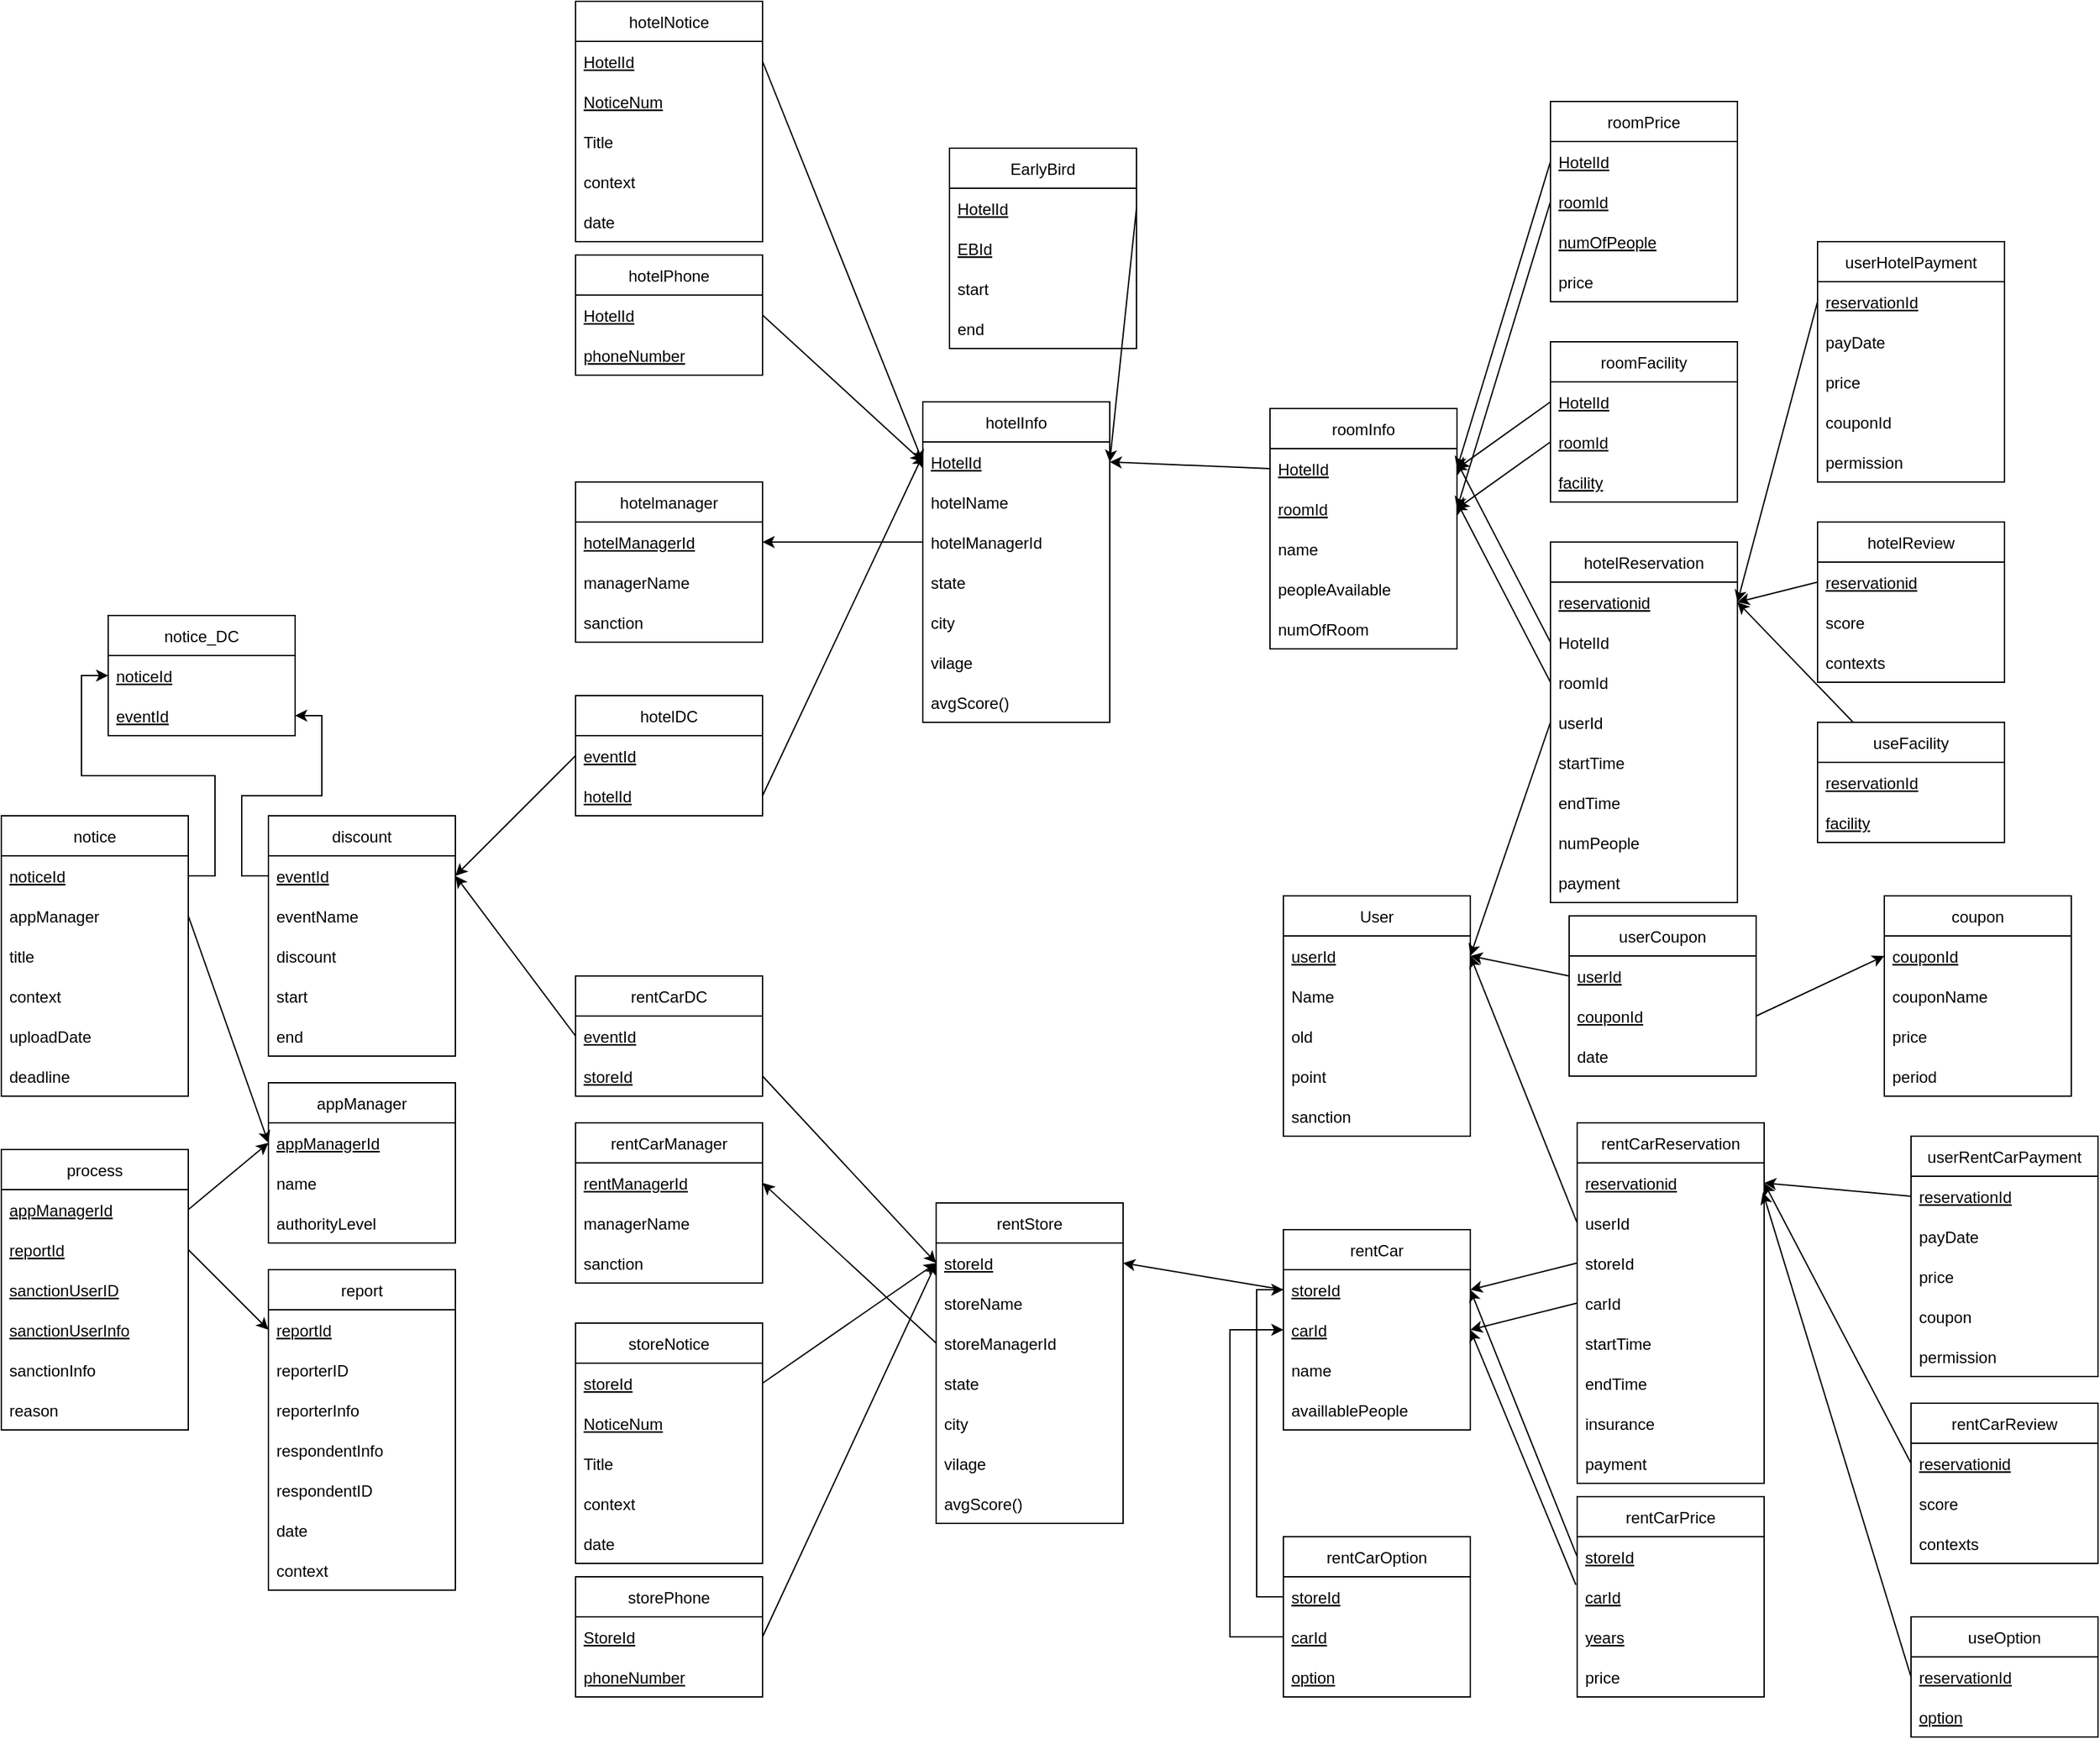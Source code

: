 <mxfile version="15.8.4" type="device"><diagram id="fvVO5PTMmJM9e0sISmxs" name="Page-1"><mxGraphModel dx="2012" dy="1831" grid="1" gridSize="10" guides="1" tooltips="1" connect="1" arrows="1" fold="1" page="1" pageScale="1" pageWidth="827" pageHeight="1169" math="0" shadow="0"><root><mxCell id="0"/><mxCell id="1" parent="0"/><mxCell id="JSQxIb9Ex8DsHmLqYfyB-1" value="roomInfo" style="swimlane;fontStyle=0;childLayout=stackLayout;horizontal=1;startSize=30;horizontalStack=0;resizeParent=1;resizeParentMax=0;resizeLast=0;collapsible=1;marginBottom=0;" parent="1" vertex="1"><mxGeometry x="190" y="135" width="140" height="180" as="geometry"/></mxCell><mxCell id="JSQxIb9Ex8DsHmLqYfyB-8" value="HotelId" style="text;strokeColor=none;fillColor=none;align=left;verticalAlign=middle;spacingLeft=4;spacingRight=4;overflow=hidden;points=[[0,0.5],[1,0.5]];portConstraint=eastwest;rotatable=0;fontStyle=4" parent="JSQxIb9Ex8DsHmLqYfyB-1" vertex="1"><mxGeometry y="30" width="140" height="30" as="geometry"/></mxCell><mxCell id="JSQxIb9Ex8DsHmLqYfyB-2" value="roomId" style="text;strokeColor=none;fillColor=none;align=left;verticalAlign=middle;spacingLeft=4;spacingRight=4;overflow=hidden;points=[[0,0.5],[1,0.5]];portConstraint=eastwest;rotatable=0;fontStyle=4" parent="JSQxIb9Ex8DsHmLqYfyB-1" vertex="1"><mxGeometry y="60" width="140" height="30" as="geometry"/></mxCell><mxCell id="JSQxIb9Ex8DsHmLqYfyB-3" value="name" style="text;strokeColor=none;fillColor=none;align=left;verticalAlign=middle;spacingLeft=4;spacingRight=4;overflow=hidden;points=[[0,0.5],[1,0.5]];portConstraint=eastwest;rotatable=0;" parent="JSQxIb9Ex8DsHmLqYfyB-1" vertex="1"><mxGeometry y="90" width="140" height="30" as="geometry"/></mxCell><mxCell id="JSQxIb9Ex8DsHmLqYfyB-4" value="peopleAvailable" style="text;strokeColor=none;fillColor=none;align=left;verticalAlign=middle;spacingLeft=4;spacingRight=4;overflow=hidden;points=[[0,0.5],[1,0.5]];portConstraint=eastwest;rotatable=0;" parent="JSQxIb9Ex8DsHmLqYfyB-1" vertex="1"><mxGeometry y="120" width="140" height="30" as="geometry"/></mxCell><mxCell id="JSQxIb9Ex8DsHmLqYfyB-5" value="numOfRoom" style="text;strokeColor=none;fillColor=none;align=left;verticalAlign=middle;spacingLeft=4;spacingRight=4;overflow=hidden;points=[[0,0.5],[1,0.5]];portConstraint=eastwest;rotatable=0;" parent="JSQxIb9Ex8DsHmLqYfyB-1" vertex="1"><mxGeometry y="150" width="140" height="30" as="geometry"/></mxCell><mxCell id="JSQxIb9Ex8DsHmLqYfyB-9" value="hotelInfo" style="swimlane;fontStyle=0;childLayout=stackLayout;horizontal=1;startSize=30;horizontalStack=0;resizeParent=1;resizeParentMax=0;resizeLast=0;collapsible=1;marginBottom=0;strokeColor=default;" parent="1" vertex="1"><mxGeometry x="-70" y="130" width="140" height="240" as="geometry"/></mxCell><mxCell id="JSQxIb9Ex8DsHmLqYfyB-10" value="HotelId" style="text;strokeColor=none;fillColor=none;align=left;verticalAlign=middle;spacingLeft=4;spacingRight=4;overflow=hidden;points=[[0,0.5],[1,0.5]];portConstraint=eastwest;rotatable=0;fontStyle=4" parent="JSQxIb9Ex8DsHmLqYfyB-9" vertex="1"><mxGeometry y="30" width="140" height="30" as="geometry"/></mxCell><mxCell id="JSQxIb9Ex8DsHmLqYfyB-11" value="hotelName" style="text;strokeColor=none;fillColor=none;align=left;verticalAlign=middle;spacingLeft=4;spacingRight=4;overflow=hidden;points=[[0,0.5],[1,0.5]];portConstraint=eastwest;rotatable=0;fontStyle=0" parent="JSQxIb9Ex8DsHmLqYfyB-9" vertex="1"><mxGeometry y="60" width="140" height="30" as="geometry"/></mxCell><mxCell id="JSQxIb9Ex8DsHmLqYfyB-27" value="hotelManagerId" style="text;strokeColor=none;fillColor=none;align=left;verticalAlign=middle;spacingLeft=4;spacingRight=4;overflow=hidden;points=[[0,0.5],[1,0.5]];portConstraint=eastwest;rotatable=0;fontStyle=0" parent="JSQxIb9Ex8DsHmLqYfyB-9" vertex="1"><mxGeometry y="90" width="140" height="30" as="geometry"/></mxCell><mxCell id="JSQxIb9Ex8DsHmLqYfyB-18" value="state" style="text;strokeColor=none;fillColor=none;align=left;verticalAlign=middle;spacingLeft=4;spacingRight=4;overflow=hidden;points=[[0,0.5],[1,0.5]];portConstraint=eastwest;rotatable=0;fontStyle=0" parent="JSQxIb9Ex8DsHmLqYfyB-9" vertex="1"><mxGeometry y="120" width="140" height="30" as="geometry"/></mxCell><mxCell id="JSQxIb9Ex8DsHmLqYfyB-19" value="city" style="text;strokeColor=none;fillColor=none;align=left;verticalAlign=middle;spacingLeft=4;spacingRight=4;overflow=hidden;points=[[0,0.5],[1,0.5]];portConstraint=eastwest;rotatable=0;fontStyle=0" parent="JSQxIb9Ex8DsHmLqYfyB-9" vertex="1"><mxGeometry y="150" width="140" height="30" as="geometry"/></mxCell><mxCell id="JSQxIb9Ex8DsHmLqYfyB-20" value="vilage" style="text;strokeColor=none;fillColor=none;align=left;verticalAlign=middle;spacingLeft=4;spacingRight=4;overflow=hidden;points=[[0,0.5],[1,0.5]];portConstraint=eastwest;rotatable=0;fontStyle=0" parent="JSQxIb9Ex8DsHmLqYfyB-9" vertex="1"><mxGeometry y="180" width="140" height="30" as="geometry"/></mxCell><mxCell id="JSQxIb9Ex8DsHmLqYfyB-15" value="avgScore()" style="text;strokeColor=none;fillColor=none;align=left;verticalAlign=middle;spacingLeft=4;spacingRight=4;overflow=hidden;points=[[0,0.5],[1,0.5]];portConstraint=eastwest;rotatable=0;" parent="JSQxIb9Ex8DsHmLqYfyB-9" vertex="1"><mxGeometry y="210" width="140" height="30" as="geometry"/></mxCell><mxCell id="JSQxIb9Ex8DsHmLqYfyB-16" value="" style="endArrow=classic;html=1;rounded=0;exitX=0;exitY=0.5;exitDx=0;exitDy=0;entryX=1;entryY=0.5;entryDx=0;entryDy=0;" parent="1" source="JSQxIb9Ex8DsHmLqYfyB-8" target="JSQxIb9Ex8DsHmLqYfyB-10" edge="1"><mxGeometry width="50" height="50" relative="1" as="geometry"><mxPoint x="390" y="430" as="sourcePoint"/><mxPoint x="440" y="380" as="targetPoint"/></mxGeometry></mxCell><mxCell id="JSQxIb9Ex8DsHmLqYfyB-21" value="hotelmanager" style="swimlane;fontStyle=0;childLayout=stackLayout;horizontal=1;startSize=30;horizontalStack=0;resizeParent=1;resizeParentMax=0;resizeLast=0;collapsible=1;marginBottom=0;" parent="1" vertex="1"><mxGeometry x="-330" y="190" width="140" height="120" as="geometry"/></mxCell><mxCell id="JSQxIb9Ex8DsHmLqYfyB-22" value="hotelManagerId" style="text;strokeColor=none;fillColor=none;align=left;verticalAlign=middle;spacingLeft=4;spacingRight=4;overflow=hidden;points=[[0,0.5],[1,0.5]];portConstraint=eastwest;rotatable=0;fontStyle=4" parent="JSQxIb9Ex8DsHmLqYfyB-21" vertex="1"><mxGeometry y="30" width="140" height="30" as="geometry"/></mxCell><mxCell id="JSQxIb9Ex8DsHmLqYfyB-23" value="managerName" style="text;strokeColor=none;fillColor=none;align=left;verticalAlign=middle;spacingLeft=4;spacingRight=4;overflow=hidden;points=[[0,0.5],[1,0.5]];portConstraint=eastwest;rotatable=0;" parent="JSQxIb9Ex8DsHmLqYfyB-21" vertex="1"><mxGeometry y="60" width="140" height="30" as="geometry"/></mxCell><mxCell id="JSQxIb9Ex8DsHmLqYfyB-24" value="sanction" style="text;strokeColor=none;fillColor=none;align=left;verticalAlign=middle;spacingLeft=4;spacingRight=4;overflow=hidden;points=[[0,0.5],[1,0.5]];portConstraint=eastwest;rotatable=0;" parent="JSQxIb9Ex8DsHmLqYfyB-21" vertex="1"><mxGeometry y="90" width="140" height="30" as="geometry"/></mxCell><mxCell id="JSQxIb9Ex8DsHmLqYfyB-29" value="hotelPhone" style="swimlane;fontStyle=0;childLayout=stackLayout;horizontal=1;startSize=30;horizontalStack=0;resizeParent=1;resizeParentMax=0;resizeLast=0;collapsible=1;marginBottom=0;" parent="1" vertex="1"><mxGeometry x="-330" y="20" width="140" height="90" as="geometry"/></mxCell><mxCell id="JSQxIb9Ex8DsHmLqYfyB-30" value="HotelId" style="text;strokeColor=none;fillColor=none;align=left;verticalAlign=middle;spacingLeft=4;spacingRight=4;overflow=hidden;points=[[0,0.5],[1,0.5]];portConstraint=eastwest;rotatable=0;fontStyle=4" parent="JSQxIb9Ex8DsHmLqYfyB-29" vertex="1"><mxGeometry y="30" width="140" height="30" as="geometry"/></mxCell><mxCell id="JSQxIb9Ex8DsHmLqYfyB-31" value="phoneNumber" style="text;strokeColor=none;fillColor=none;align=left;verticalAlign=middle;spacingLeft=4;spacingRight=4;overflow=hidden;points=[[0,0.5],[1,0.5]];portConstraint=eastwest;rotatable=0;fontStyle=4" parent="JSQxIb9Ex8DsHmLqYfyB-29" vertex="1"><mxGeometry y="60" width="140" height="30" as="geometry"/></mxCell><mxCell id="JSQxIb9Ex8DsHmLqYfyB-35" value="" style="endArrow=classic;html=1;rounded=0;exitX=0;exitY=0.5;exitDx=0;exitDy=0;entryX=1;entryY=0.5;entryDx=0;entryDy=0;" parent="1" source="JSQxIb9Ex8DsHmLqYfyB-27" target="JSQxIb9Ex8DsHmLqYfyB-22" edge="1"><mxGeometry width="50" height="50" relative="1" as="geometry"><mxPoint x="200" y="185" as="sourcePoint"/><mxPoint x="80" y="185" as="targetPoint"/></mxGeometry></mxCell><mxCell id="JSQxIb9Ex8DsHmLqYfyB-36" value="" style="endArrow=classic;html=1;rounded=0;exitX=1;exitY=0.5;exitDx=0;exitDy=0;entryX=0;entryY=0.5;entryDx=0;entryDy=0;" parent="1" source="JSQxIb9Ex8DsHmLqYfyB-30" target="JSQxIb9Ex8DsHmLqYfyB-10" edge="1"><mxGeometry width="50" height="50" relative="1" as="geometry"><mxPoint x="40" y="40" as="sourcePoint"/><mxPoint x="-80" y="40" as="targetPoint"/></mxGeometry></mxCell><mxCell id="JSQxIb9Ex8DsHmLqYfyB-37" value="hotelNotice" style="swimlane;fontStyle=0;childLayout=stackLayout;horizontal=1;startSize=30;horizontalStack=0;resizeParent=1;resizeParentMax=0;resizeLast=0;collapsible=1;marginBottom=0;" parent="1" vertex="1"><mxGeometry x="-330" y="-170" width="140" height="180" as="geometry"/></mxCell><mxCell id="JSQxIb9Ex8DsHmLqYfyB-38" value="HotelId" style="text;strokeColor=none;fillColor=none;align=left;verticalAlign=middle;spacingLeft=4;spacingRight=4;overflow=hidden;points=[[0,0.5],[1,0.5]];portConstraint=eastwest;rotatable=0;fontStyle=4" parent="JSQxIb9Ex8DsHmLqYfyB-37" vertex="1"><mxGeometry y="30" width="140" height="30" as="geometry"/></mxCell><mxCell id="JSQxIb9Ex8DsHmLqYfyB-39" value="NoticeNum" style="text;strokeColor=none;fillColor=none;align=left;verticalAlign=middle;spacingLeft=4;spacingRight=4;overflow=hidden;points=[[0,0.5],[1,0.5]];portConstraint=eastwest;rotatable=0;fontStyle=4" parent="JSQxIb9Ex8DsHmLqYfyB-37" vertex="1"><mxGeometry y="60" width="140" height="30" as="geometry"/></mxCell><mxCell id="JSQxIb9Ex8DsHmLqYfyB-40" value="Title" style="text;strokeColor=none;fillColor=none;align=left;verticalAlign=middle;spacingLeft=4;spacingRight=4;overflow=hidden;points=[[0,0.5],[1,0.5]];portConstraint=eastwest;rotatable=0;fontStyle=0" parent="JSQxIb9Ex8DsHmLqYfyB-37" vertex="1"><mxGeometry y="90" width="140" height="30" as="geometry"/></mxCell><mxCell id="JSQxIb9Ex8DsHmLqYfyB-44" value="context" style="text;strokeColor=none;fillColor=none;align=left;verticalAlign=middle;spacingLeft=4;spacingRight=4;overflow=hidden;points=[[0,0.5],[1,0.5]];portConstraint=eastwest;rotatable=0;fontStyle=0" parent="JSQxIb9Ex8DsHmLqYfyB-37" vertex="1"><mxGeometry y="120" width="140" height="30" as="geometry"/></mxCell><mxCell id="JSQxIb9Ex8DsHmLqYfyB-45" value="date" style="text;strokeColor=none;fillColor=none;align=left;verticalAlign=middle;spacingLeft=4;spacingRight=4;overflow=hidden;points=[[0,0.5],[1,0.5]];portConstraint=eastwest;rotatable=0;fontStyle=0" parent="JSQxIb9Ex8DsHmLqYfyB-37" vertex="1"><mxGeometry y="150" width="140" height="30" as="geometry"/></mxCell><mxCell id="JSQxIb9Ex8DsHmLqYfyB-46" value="" style="endArrow=classic;html=1;rounded=0;exitX=1;exitY=0.5;exitDx=0;exitDy=0;entryX=0;entryY=0.5;entryDx=0;entryDy=0;" parent="1" source="JSQxIb9Ex8DsHmLqYfyB-38" target="JSQxIb9Ex8DsHmLqYfyB-10" edge="1"><mxGeometry width="50" height="50" relative="1" as="geometry"><mxPoint x="90" y="-40" as="sourcePoint"/><mxPoint x="140" y="-90" as="targetPoint"/></mxGeometry></mxCell><mxCell id="JSQxIb9Ex8DsHmLqYfyB-47" value="roomPrice" style="swimlane;fontStyle=0;childLayout=stackLayout;horizontal=1;startSize=30;horizontalStack=0;resizeParent=1;resizeParentMax=0;resizeLast=0;collapsible=1;marginBottom=0;" parent="1" vertex="1"><mxGeometry x="400" y="-95" width="140" height="150" as="geometry"/></mxCell><mxCell id="JSQxIb9Ex8DsHmLqYfyB-48" value="HotelId" style="text;strokeColor=none;fillColor=none;align=left;verticalAlign=middle;spacingLeft=4;spacingRight=4;overflow=hidden;points=[[0,0.5],[1,0.5]];portConstraint=eastwest;rotatable=0;fontStyle=4" parent="JSQxIb9Ex8DsHmLqYfyB-47" vertex="1"><mxGeometry y="30" width="140" height="30" as="geometry"/></mxCell><mxCell id="JSQxIb9Ex8DsHmLqYfyB-49" value="roomId" style="text;strokeColor=none;fillColor=none;align=left;verticalAlign=middle;spacingLeft=4;spacingRight=4;overflow=hidden;points=[[0,0.5],[1,0.5]];portConstraint=eastwest;rotatable=0;fontStyle=4" parent="JSQxIb9Ex8DsHmLqYfyB-47" vertex="1"><mxGeometry y="60" width="140" height="30" as="geometry"/></mxCell><mxCell id="JSQxIb9Ex8DsHmLqYfyB-50" value="numOfPeople" style="text;strokeColor=none;fillColor=none;align=left;verticalAlign=middle;spacingLeft=4;spacingRight=4;overflow=hidden;points=[[0,0.5],[1,0.5]];portConstraint=eastwest;rotatable=0;fontStyle=4" parent="JSQxIb9Ex8DsHmLqYfyB-47" vertex="1"><mxGeometry y="90" width="140" height="30" as="geometry"/></mxCell><mxCell id="JSQxIb9Ex8DsHmLqYfyB-51" value="price" style="text;strokeColor=none;fillColor=none;align=left;verticalAlign=middle;spacingLeft=4;spacingRight=4;overflow=hidden;points=[[0,0.5],[1,0.5]];portConstraint=eastwest;rotatable=0;fontStyle=0" parent="JSQxIb9Ex8DsHmLqYfyB-47" vertex="1"><mxGeometry y="120" width="140" height="30" as="geometry"/></mxCell><mxCell id="JSQxIb9Ex8DsHmLqYfyB-53" value="" style="endArrow=classic;html=1;rounded=0;exitX=0;exitY=0.5;exitDx=0;exitDy=0;entryX=1;entryY=0.5;entryDx=0;entryDy=0;" parent="1" source="JSQxIb9Ex8DsHmLqYfyB-49" target="JSQxIb9Ex8DsHmLqYfyB-2" edge="1"><mxGeometry width="50" height="50" relative="1" as="geometry"><mxPoint x="-10" y="265" as="sourcePoint"/><mxPoint x="40" y="215" as="targetPoint"/></mxGeometry></mxCell><mxCell id="JSQxIb9Ex8DsHmLqYfyB-55" value="" style="endArrow=classic;html=1;rounded=0;exitX=0;exitY=0.5;exitDx=0;exitDy=0;entryX=1;entryY=0.5;entryDx=0;entryDy=0;" parent="1" source="JSQxIb9Ex8DsHmLqYfyB-48" target="JSQxIb9Ex8DsHmLqYfyB-8" edge="1"><mxGeometry width="50" height="50" relative="1" as="geometry"><mxPoint x="480" y="140" as="sourcePoint"/><mxPoint x="340" y="220" as="targetPoint"/></mxGeometry></mxCell><mxCell id="JSQxIb9Ex8DsHmLqYfyB-56" value="roomFacility" style="swimlane;fontStyle=0;childLayout=stackLayout;horizontal=1;startSize=30;horizontalStack=0;resizeParent=1;resizeParentMax=0;resizeLast=0;collapsible=1;marginBottom=0;" parent="1" vertex="1"><mxGeometry x="400" y="85" width="140" height="120" as="geometry"/></mxCell><mxCell id="JSQxIb9Ex8DsHmLqYfyB-57" value="HotelId" style="text;strokeColor=none;fillColor=none;align=left;verticalAlign=middle;spacingLeft=4;spacingRight=4;overflow=hidden;points=[[0,0.5],[1,0.5]];portConstraint=eastwest;rotatable=0;fontStyle=4" parent="JSQxIb9Ex8DsHmLqYfyB-56" vertex="1"><mxGeometry y="30" width="140" height="30" as="geometry"/></mxCell><mxCell id="JSQxIb9Ex8DsHmLqYfyB-58" value="roomId" style="text;strokeColor=none;fillColor=none;align=left;verticalAlign=middle;spacingLeft=4;spacingRight=4;overflow=hidden;points=[[0,0.5],[1,0.5]];portConstraint=eastwest;rotatable=0;fontStyle=4" parent="JSQxIb9Ex8DsHmLqYfyB-56" vertex="1"><mxGeometry y="60" width="140" height="30" as="geometry"/></mxCell><mxCell id="JSQxIb9Ex8DsHmLqYfyB-59" value="facility" style="text;strokeColor=none;fillColor=none;align=left;verticalAlign=middle;spacingLeft=4;spacingRight=4;overflow=hidden;points=[[0,0.5],[1,0.5]];portConstraint=eastwest;rotatable=0;fontStyle=4" parent="JSQxIb9Ex8DsHmLqYfyB-56" vertex="1"><mxGeometry y="90" width="140" height="30" as="geometry"/></mxCell><mxCell id="JSQxIb9Ex8DsHmLqYfyB-61" value="" style="endArrow=classic;html=1;rounded=0;exitX=0;exitY=0.5;exitDx=0;exitDy=0;entryX=1;entryY=0.5;entryDx=0;entryDy=0;" parent="1" source="JSQxIb9Ex8DsHmLqYfyB-57" target="JSQxIb9Ex8DsHmLqYfyB-8" edge="1"><mxGeometry width="50" height="50" relative="1" as="geometry"><mxPoint x="410" y="425" as="sourcePoint"/><mxPoint x="460" y="375" as="targetPoint"/></mxGeometry></mxCell><mxCell id="JSQxIb9Ex8DsHmLqYfyB-67" value="" style="endArrow=classic;html=1;rounded=0;exitX=0;exitY=0.5;exitDx=0;exitDy=0;entryX=1;entryY=0.5;entryDx=0;entryDy=0;" parent="1" source="JSQxIb9Ex8DsHmLqYfyB-58" target="JSQxIb9Ex8DsHmLqYfyB-2" edge="1"><mxGeometry width="50" height="50" relative="1" as="geometry"><mxPoint x="424" y="260" as="sourcePoint"/><mxPoint x="340" y="190" as="targetPoint"/></mxGeometry></mxCell><mxCell id="JSQxIb9Ex8DsHmLqYfyB-68" value="EarlyBird" style="swimlane;fontStyle=0;childLayout=stackLayout;horizontal=1;startSize=30;horizontalStack=0;resizeParent=1;resizeParentMax=0;resizeLast=0;collapsible=1;marginBottom=0;strokeColor=default;" parent="1" vertex="1"><mxGeometry x="-50" y="-60" width="140" height="150" as="geometry"/></mxCell><mxCell id="JSQxIb9Ex8DsHmLqYfyB-69" value="HotelId" style="text;strokeColor=none;fillColor=none;align=left;verticalAlign=middle;spacingLeft=4;spacingRight=4;overflow=hidden;points=[[0,0.5],[1,0.5]];portConstraint=eastwest;rotatable=0;fontStyle=4" parent="JSQxIb9Ex8DsHmLqYfyB-68" vertex="1"><mxGeometry y="30" width="140" height="30" as="geometry"/></mxCell><mxCell id="JSQxIb9Ex8DsHmLqYfyB-71" value="EBId" style="text;strokeColor=none;fillColor=none;align=left;verticalAlign=middle;spacingLeft=4;spacingRight=4;overflow=hidden;points=[[0,0.5],[1,0.5]];portConstraint=eastwest;rotatable=0;fontStyle=4" parent="JSQxIb9Ex8DsHmLqYfyB-68" vertex="1"><mxGeometry y="60" width="140" height="30" as="geometry"/></mxCell><mxCell id="JSQxIb9Ex8DsHmLqYfyB-70" value="start" style="text;strokeColor=none;fillColor=none;align=left;verticalAlign=middle;spacingLeft=4;spacingRight=4;overflow=hidden;points=[[0,0.5],[1,0.5]];portConstraint=eastwest;rotatable=0;" parent="JSQxIb9Ex8DsHmLqYfyB-68" vertex="1"><mxGeometry y="90" width="140" height="30" as="geometry"/></mxCell><mxCell id="SsEzPt4ZZec-Sk9s_Op4-161" value="end" style="text;strokeColor=none;fillColor=none;align=left;verticalAlign=middle;spacingLeft=4;spacingRight=4;overflow=hidden;points=[[0,0.5],[1,0.5]];portConstraint=eastwest;rotatable=0;" parent="JSQxIb9Ex8DsHmLqYfyB-68" vertex="1"><mxGeometry y="120" width="140" height="30" as="geometry"/></mxCell><mxCell id="JSQxIb9Ex8DsHmLqYfyB-72" value="" style="endArrow=classic;html=1;rounded=0;exitX=1;exitY=0.5;exitDx=0;exitDy=0;entryX=1;entryY=0.5;entryDx=0;entryDy=0;" parent="1" source="JSQxIb9Ex8DsHmLqYfyB-69" target="JSQxIb9Ex8DsHmLqYfyB-10" edge="1"><mxGeometry width="50" height="50" relative="1" as="geometry"><mxPoint x="-10" y="80" as="sourcePoint"/><mxPoint x="40" y="30" as="targetPoint"/></mxGeometry></mxCell><mxCell id="JSQxIb9Ex8DsHmLqYfyB-77" value="User" style="swimlane;fontStyle=0;childLayout=stackLayout;horizontal=1;startSize=30;horizontalStack=0;resizeParent=1;resizeParentMax=0;resizeLast=0;collapsible=1;marginBottom=0;" parent="1" vertex="1"><mxGeometry x="200" y="500" width="140" height="180" as="geometry"/></mxCell><mxCell id="JSQxIb9Ex8DsHmLqYfyB-78" value="userId" style="text;strokeColor=none;fillColor=none;align=left;verticalAlign=middle;spacingLeft=4;spacingRight=4;overflow=hidden;points=[[0,0.5],[1,0.5]];portConstraint=eastwest;rotatable=0;fontStyle=4" parent="JSQxIb9Ex8DsHmLqYfyB-77" vertex="1"><mxGeometry y="30" width="140" height="30" as="geometry"/></mxCell><mxCell id="JSQxIb9Ex8DsHmLqYfyB-79" value="Name" style="text;strokeColor=none;fillColor=none;align=left;verticalAlign=middle;spacingLeft=4;spacingRight=4;overflow=hidden;points=[[0,0.5],[1,0.5]];portConstraint=eastwest;rotatable=0;" parent="JSQxIb9Ex8DsHmLqYfyB-77" vertex="1"><mxGeometry y="60" width="140" height="30" as="geometry"/></mxCell><mxCell id="SsEzPt4ZZec-Sk9s_Op4-63" value="old" style="text;strokeColor=none;fillColor=none;align=left;verticalAlign=middle;spacingLeft=4;spacingRight=4;overflow=hidden;points=[[0,0.5],[1,0.5]];portConstraint=eastwest;rotatable=0;" parent="JSQxIb9Ex8DsHmLqYfyB-77" vertex="1"><mxGeometry y="90" width="140" height="30" as="geometry"/></mxCell><mxCell id="JSQxIb9Ex8DsHmLqYfyB-80" value="point" style="text;strokeColor=none;fillColor=none;align=left;verticalAlign=middle;spacingLeft=4;spacingRight=4;overflow=hidden;points=[[0,0.5],[1,0.5]];portConstraint=eastwest;rotatable=0;" parent="JSQxIb9Ex8DsHmLqYfyB-77" vertex="1"><mxGeometry y="120" width="140" height="30" as="geometry"/></mxCell><mxCell id="JSQxIb9Ex8DsHmLqYfyB-81" value="sanction" style="text;strokeColor=none;fillColor=none;align=left;verticalAlign=middle;spacingLeft=4;spacingRight=4;overflow=hidden;points=[[0,0.5],[1,0.5]];portConstraint=eastwest;rotatable=0;" parent="JSQxIb9Ex8DsHmLqYfyB-77" vertex="1"><mxGeometry y="150" width="140" height="30" as="geometry"/></mxCell><mxCell id="JSQxIb9Ex8DsHmLqYfyB-82" value="hotelReservation" style="swimlane;fontStyle=0;childLayout=stackLayout;horizontal=1;startSize=30;horizontalStack=0;resizeParent=1;resizeParentMax=0;resizeLast=0;collapsible=1;marginBottom=0;" parent="1" vertex="1"><mxGeometry x="400" y="235" width="140" height="270" as="geometry"/></mxCell><mxCell id="JSQxIb9Ex8DsHmLqYfyB-113" value="reservationid" style="text;strokeColor=none;fillColor=none;align=left;verticalAlign=middle;spacingLeft=4;spacingRight=4;overflow=hidden;points=[[0,0.5],[1,0.5]];portConstraint=eastwest;rotatable=0;fontStyle=4" parent="JSQxIb9Ex8DsHmLqYfyB-82" vertex="1"><mxGeometry y="30" width="140" height="30" as="geometry"/></mxCell><mxCell id="JSQxIb9Ex8DsHmLqYfyB-83" value="HotelId" style="text;strokeColor=none;fillColor=none;align=left;verticalAlign=middle;spacingLeft=4;spacingRight=4;overflow=hidden;points=[[0,0.5],[1,0.5]];portConstraint=eastwest;rotatable=0;fontStyle=0" parent="JSQxIb9Ex8DsHmLqYfyB-82" vertex="1"><mxGeometry y="60" width="140" height="30" as="geometry"/></mxCell><mxCell id="JSQxIb9Ex8DsHmLqYfyB-88" value="roomId" style="text;strokeColor=none;fillColor=none;align=left;verticalAlign=middle;spacingLeft=4;spacingRight=4;overflow=hidden;points=[[0,0.5],[1,0.5]];portConstraint=eastwest;rotatable=0;fontStyle=0" parent="JSQxIb9Ex8DsHmLqYfyB-82" vertex="1"><mxGeometry y="90" width="140" height="30" as="geometry"/></mxCell><mxCell id="JSQxIb9Ex8DsHmLqYfyB-87" value="userId" style="text;strokeColor=none;fillColor=none;align=left;verticalAlign=middle;spacingLeft=4;spacingRight=4;overflow=hidden;points=[[0,0.5],[1,0.5]];portConstraint=eastwest;rotatable=0;fontStyle=0" parent="JSQxIb9Ex8DsHmLqYfyB-82" vertex="1"><mxGeometry y="120" width="140" height="30" as="geometry"/></mxCell><mxCell id="JSQxIb9Ex8DsHmLqYfyB-84" value="startTime" style="text;strokeColor=none;fillColor=none;align=left;verticalAlign=middle;spacingLeft=4;spacingRight=4;overflow=hidden;points=[[0,0.5],[1,0.5]];portConstraint=eastwest;rotatable=0;" parent="JSQxIb9Ex8DsHmLqYfyB-82" vertex="1"><mxGeometry y="150" width="140" height="30" as="geometry"/></mxCell><mxCell id="SsEzPt4ZZec-Sk9s_Op4-159" value="endTime" style="text;strokeColor=none;fillColor=none;align=left;verticalAlign=middle;spacingLeft=4;spacingRight=4;overflow=hidden;points=[[0,0.5],[1,0.5]];portConstraint=eastwest;rotatable=0;" parent="JSQxIb9Ex8DsHmLqYfyB-82" vertex="1"><mxGeometry y="180" width="140" height="30" as="geometry"/></mxCell><mxCell id="JSQxIb9Ex8DsHmLqYfyB-85" value="numPeople" style="text;strokeColor=none;fillColor=none;align=left;verticalAlign=middle;spacingLeft=4;spacingRight=4;overflow=hidden;points=[[0,0.5],[1,0.5]];portConstraint=eastwest;rotatable=0;" parent="JSQxIb9Ex8DsHmLqYfyB-82" vertex="1"><mxGeometry y="210" width="140" height="30" as="geometry"/></mxCell><mxCell id="JSQxIb9Ex8DsHmLqYfyB-130" value="payment" style="text;strokeColor=none;fillColor=none;align=left;verticalAlign=middle;spacingLeft=4;spacingRight=4;overflow=hidden;points=[[0,0.5],[1,0.5]];portConstraint=eastwest;rotatable=0;" parent="JSQxIb9Ex8DsHmLqYfyB-82" vertex="1"><mxGeometry y="240" width="140" height="30" as="geometry"/></mxCell><mxCell id="JSQxIb9Ex8DsHmLqYfyB-89" value="" style="endArrow=classic;html=1;rounded=0;exitX=0;exitY=0.5;exitDx=0;exitDy=0;" parent="1" source="JSQxIb9Ex8DsHmLqYfyB-83" edge="1"><mxGeometry width="50" height="50" relative="1" as="geometry"><mxPoint x="-10" y="295" as="sourcePoint"/><mxPoint x="330" y="175" as="targetPoint"/></mxGeometry></mxCell><mxCell id="JSQxIb9Ex8DsHmLqYfyB-90" value="" style="endArrow=classic;html=1;rounded=0;exitX=0;exitY=0.5;exitDx=0;exitDy=0;" parent="1" source="JSQxIb9Ex8DsHmLqYfyB-88" edge="1"><mxGeometry width="50" height="50" relative="1" as="geometry"><mxPoint x="424" y="370" as="sourcePoint"/><mxPoint x="330" y="205" as="targetPoint"/></mxGeometry></mxCell><mxCell id="JSQxIb9Ex8DsHmLqYfyB-92" value="" style="endArrow=classic;html=1;rounded=0;exitX=0;exitY=0.5;exitDx=0;exitDy=0;entryX=1;entryY=0.5;entryDx=0;entryDy=0;" parent="1" source="JSQxIb9Ex8DsHmLqYfyB-87" target="JSQxIb9Ex8DsHmLqYfyB-78" edge="1"><mxGeometry width="50" height="50" relative="1" as="geometry"><mxPoint x="-10" y="395" as="sourcePoint"/><mxPoint x="40" y="345" as="targetPoint"/></mxGeometry></mxCell><mxCell id="JSQxIb9Ex8DsHmLqYfyB-93" value="hotelReview" style="swimlane;fontStyle=0;childLayout=stackLayout;horizontal=1;startSize=30;horizontalStack=0;resizeParent=1;resizeParentMax=0;resizeLast=0;collapsible=1;marginBottom=0;" parent="1" vertex="1"><mxGeometry x="600" y="220" width="140" height="120" as="geometry"/></mxCell><mxCell id="JSQxIb9Ex8DsHmLqYfyB-114" value="reservationid" style="text;strokeColor=none;fillColor=none;align=left;verticalAlign=middle;spacingLeft=4;spacingRight=4;overflow=hidden;points=[[0,0.5],[1,0.5]];portConstraint=eastwest;rotatable=0;fontStyle=4" parent="JSQxIb9Ex8DsHmLqYfyB-93" vertex="1"><mxGeometry y="30" width="140" height="30" as="geometry"/></mxCell><mxCell id="JSQxIb9Ex8DsHmLqYfyB-98" value="score" style="text;strokeColor=none;fillColor=none;align=left;verticalAlign=middle;spacingLeft=4;spacingRight=4;overflow=hidden;points=[[0,0.5],[1,0.5]];portConstraint=eastwest;rotatable=0;" parent="JSQxIb9Ex8DsHmLqYfyB-93" vertex="1"><mxGeometry y="60" width="140" height="30" as="geometry"/></mxCell><mxCell id="JSQxIb9Ex8DsHmLqYfyB-102" value="contexts" style="text;strokeColor=none;fillColor=none;align=left;verticalAlign=middle;spacingLeft=4;spacingRight=4;overflow=hidden;points=[[0,0.5],[1,0.5]];portConstraint=eastwest;rotatable=0;" parent="JSQxIb9Ex8DsHmLqYfyB-93" vertex="1"><mxGeometry y="90" width="140" height="30" as="geometry"/></mxCell><mxCell id="JSQxIb9Ex8DsHmLqYfyB-103" value="coupon" style="swimlane;fontStyle=0;childLayout=stackLayout;horizontal=1;startSize=30;horizontalStack=0;resizeParent=1;resizeParentMax=0;resizeLast=0;collapsible=1;marginBottom=0;" parent="1" vertex="1"><mxGeometry x="650" y="500" width="140" height="150" as="geometry"/></mxCell><mxCell id="JSQxIb9Ex8DsHmLqYfyB-107" value="couponId" style="text;strokeColor=none;fillColor=none;align=left;verticalAlign=middle;spacingLeft=4;spacingRight=4;overflow=hidden;points=[[0,0.5],[1,0.5]];portConstraint=eastwest;rotatable=0;fontStyle=4" parent="JSQxIb9Ex8DsHmLqYfyB-103" vertex="1"><mxGeometry y="30" width="140" height="30" as="geometry"/></mxCell><mxCell id="JSQxIb9Ex8DsHmLqYfyB-108" value="couponName" style="text;strokeColor=none;fillColor=none;align=left;verticalAlign=middle;spacingLeft=4;spacingRight=4;overflow=hidden;points=[[0,0.5],[1,0.5]];portConstraint=eastwest;rotatable=0;" parent="JSQxIb9Ex8DsHmLqYfyB-103" vertex="1"><mxGeometry y="60" width="140" height="30" as="geometry"/></mxCell><mxCell id="JSQxIb9Ex8DsHmLqYfyB-109" value="price" style="text;strokeColor=none;fillColor=none;align=left;verticalAlign=middle;spacingLeft=4;spacingRight=4;overflow=hidden;points=[[0,0.5],[1,0.5]];portConstraint=eastwest;rotatable=0;" parent="JSQxIb9Ex8DsHmLqYfyB-103" vertex="1"><mxGeometry y="90" width="140" height="30" as="geometry"/></mxCell><mxCell id="JSQxIb9Ex8DsHmLqYfyB-110" value="period" style="text;strokeColor=none;fillColor=none;align=left;verticalAlign=middle;spacingLeft=4;spacingRight=4;overflow=hidden;points=[[0,0.5],[1,0.5]];portConstraint=eastwest;rotatable=0;" parent="JSQxIb9Ex8DsHmLqYfyB-103" vertex="1"><mxGeometry y="120" width="140" height="30" as="geometry"/></mxCell><mxCell id="JSQxIb9Ex8DsHmLqYfyB-115" value="" style="endArrow=classic;html=1;rounded=0;exitX=0;exitY=0.5;exitDx=0;exitDy=0;entryX=1;entryY=0.5;entryDx=0;entryDy=0;" parent="1" source="JSQxIb9Ex8DsHmLqYfyB-114" target="JSQxIb9Ex8DsHmLqYfyB-113" edge="1"><mxGeometry width="50" height="50" relative="1" as="geometry"><mxPoint x="130" y="290" as="sourcePoint"/><mxPoint x="180" y="240" as="targetPoint"/></mxGeometry></mxCell><mxCell id="JSQxIb9Ex8DsHmLqYfyB-117" value="userHotelPayment" style="swimlane;fontStyle=0;childLayout=stackLayout;horizontal=1;startSize=30;horizontalStack=0;resizeParent=1;resizeParentMax=0;resizeLast=0;collapsible=1;marginBottom=0;" parent="1" vertex="1"><mxGeometry x="600" y="10" width="140" height="180" as="geometry"/></mxCell><mxCell id="JSQxIb9Ex8DsHmLqYfyB-121" value="reservationId" style="text;strokeColor=none;fillColor=none;align=left;verticalAlign=middle;spacingLeft=4;spacingRight=4;overflow=hidden;points=[[0,0.5],[1,0.5]];portConstraint=eastwest;rotatable=0;fontStyle=4" parent="JSQxIb9Ex8DsHmLqYfyB-117" vertex="1"><mxGeometry y="30" width="140" height="30" as="geometry"/></mxCell><mxCell id="JSQxIb9Ex8DsHmLqYfyB-122" value="payDate" style="text;strokeColor=none;fillColor=none;align=left;verticalAlign=middle;spacingLeft=4;spacingRight=4;overflow=hidden;points=[[0,0.5],[1,0.5]];portConstraint=eastwest;rotatable=0;fontStyle=0" parent="JSQxIb9Ex8DsHmLqYfyB-117" vertex="1"><mxGeometry y="60" width="140" height="30" as="geometry"/></mxCell><mxCell id="JSQxIb9Ex8DsHmLqYfyB-123" value="price" style="text;strokeColor=none;fillColor=none;align=left;verticalAlign=middle;spacingLeft=4;spacingRight=4;overflow=hidden;points=[[0,0.5],[1,0.5]];portConstraint=eastwest;rotatable=0;" parent="JSQxIb9Ex8DsHmLqYfyB-117" vertex="1"><mxGeometry y="90" width="140" height="30" as="geometry"/></mxCell><mxCell id="JSQxIb9Ex8DsHmLqYfyB-124" value="couponId" style="text;strokeColor=none;fillColor=none;align=left;verticalAlign=middle;spacingLeft=4;spacingRight=4;overflow=hidden;points=[[0,0.5],[1,0.5]];portConstraint=eastwest;rotatable=0;" parent="JSQxIb9Ex8DsHmLqYfyB-117" vertex="1"><mxGeometry y="120" width="140" height="30" as="geometry"/></mxCell><mxCell id="JSQxIb9Ex8DsHmLqYfyB-125" value="permission" style="text;strokeColor=none;fillColor=none;align=left;verticalAlign=middle;spacingLeft=4;spacingRight=4;overflow=hidden;points=[[0,0.5],[1,0.5]];portConstraint=eastwest;rotatable=0;" parent="JSQxIb9Ex8DsHmLqYfyB-117" vertex="1"><mxGeometry y="150" width="140" height="30" as="geometry"/></mxCell><mxCell id="JSQxIb9Ex8DsHmLqYfyB-129" value="" style="endArrow=classic;html=1;rounded=0;entryX=1;entryY=0.5;entryDx=0;entryDy=0;exitX=0;exitY=0.5;exitDx=0;exitDy=0;" parent="1" source="JSQxIb9Ex8DsHmLqYfyB-121" target="JSQxIb9Ex8DsHmLqYfyB-113" edge="1"><mxGeometry width="50" height="50" relative="1" as="geometry"><mxPoint x="690" y="285" as="sourcePoint"/><mxPoint x="550" y="350" as="targetPoint"/></mxGeometry></mxCell><mxCell id="JSQxIb9Ex8DsHmLqYfyB-137" value="userCoupon" style="swimlane;fontStyle=0;childLayout=stackLayout;horizontal=1;startSize=30;horizontalStack=0;resizeParent=1;resizeParentMax=0;resizeLast=0;collapsible=1;marginBottom=0;" parent="1" vertex="1"><mxGeometry x="414" y="515" width="140" height="120" as="geometry"/></mxCell><mxCell id="JSQxIb9Ex8DsHmLqYfyB-138" value="userId" style="text;strokeColor=none;fillColor=none;align=left;verticalAlign=middle;spacingLeft=4;spacingRight=4;overflow=hidden;points=[[0,0.5],[1,0.5]];portConstraint=eastwest;rotatable=0;fontStyle=4" parent="JSQxIb9Ex8DsHmLqYfyB-137" vertex="1"><mxGeometry y="30" width="140" height="30" as="geometry"/></mxCell><mxCell id="JSQxIb9Ex8DsHmLqYfyB-139" value="couponId" style="text;strokeColor=none;fillColor=none;align=left;verticalAlign=middle;spacingLeft=4;spacingRight=4;overflow=hidden;points=[[0,0.5],[1,0.5]];portConstraint=eastwest;rotatable=0;fontStyle=4" parent="JSQxIb9Ex8DsHmLqYfyB-137" vertex="1"><mxGeometry y="60" width="140" height="30" as="geometry"/></mxCell><mxCell id="JSQxIb9Ex8DsHmLqYfyB-142" value="date" style="text;strokeColor=none;fillColor=none;align=left;verticalAlign=middle;spacingLeft=4;spacingRight=4;overflow=hidden;points=[[0,0.5],[1,0.5]];portConstraint=eastwest;rotatable=0;" parent="JSQxIb9Ex8DsHmLqYfyB-137" vertex="1"><mxGeometry y="90" width="140" height="30" as="geometry"/></mxCell><mxCell id="JSQxIb9Ex8DsHmLqYfyB-143" value="" style="endArrow=classic;html=1;rounded=0;exitX=0;exitY=0.5;exitDx=0;exitDy=0;entryX=1;entryY=0.5;entryDx=0;entryDy=0;" parent="1" source="JSQxIb9Ex8DsHmLqYfyB-138" target="JSQxIb9Ex8DsHmLqYfyB-78" edge="1"><mxGeometry width="50" height="50" relative="1" as="geometry"><mxPoint x="270" y="600" as="sourcePoint"/><mxPoint x="320" y="550" as="targetPoint"/></mxGeometry></mxCell><mxCell id="JSQxIb9Ex8DsHmLqYfyB-144" value="" style="endArrow=classic;html=1;rounded=0;exitX=1;exitY=0.5;exitDx=0;exitDy=0;entryX=0;entryY=0.5;entryDx=0;entryDy=0;" parent="1" source="JSQxIb9Ex8DsHmLqYfyB-139" target="JSQxIb9Ex8DsHmLqYfyB-107" edge="1"><mxGeometry width="50" height="50" relative="1" as="geometry"><mxPoint x="424" y="570" as="sourcePoint"/><mxPoint x="350" y="555" as="targetPoint"/></mxGeometry></mxCell><mxCell id="JSQxIb9Ex8DsHmLqYfyB-145" value="useFacility" style="swimlane;fontStyle=0;childLayout=stackLayout;horizontal=1;startSize=30;horizontalStack=0;resizeParent=1;resizeParentMax=0;resizeLast=0;collapsible=1;marginBottom=0;" parent="1" vertex="1"><mxGeometry x="600" y="370" width="140" height="90" as="geometry"/></mxCell><mxCell id="JSQxIb9Ex8DsHmLqYfyB-149" value="reservationId" style="text;strokeColor=none;fillColor=none;align=left;verticalAlign=middle;spacingLeft=4;spacingRight=4;overflow=hidden;points=[[0,0.5],[1,0.5]];portConstraint=eastwest;rotatable=0;fontStyle=4" parent="JSQxIb9Ex8DsHmLqYfyB-145" vertex="1"><mxGeometry y="30" width="140" height="30" as="geometry"/></mxCell><mxCell id="JSQxIb9Ex8DsHmLqYfyB-150" value="facility" style="text;strokeColor=none;fillColor=none;align=left;verticalAlign=middle;spacingLeft=4;spacingRight=4;overflow=hidden;points=[[0,0.5],[1,0.5]];portConstraint=eastwest;rotatable=0;fontStyle=4" parent="JSQxIb9Ex8DsHmLqYfyB-145" vertex="1"><mxGeometry y="60" width="140" height="30" as="geometry"/></mxCell><mxCell id="JSQxIb9Ex8DsHmLqYfyB-152" value="" style="endArrow=classic;html=1;rounded=0;entryX=1;entryY=0.5;entryDx=0;entryDy=0;" parent="1" source="JSQxIb9Ex8DsHmLqYfyB-145" target="JSQxIb9Ex8DsHmLqYfyB-113" edge="1"><mxGeometry width="50" height="50" relative="1" as="geometry"><mxPoint x="270" y="300" as="sourcePoint"/><mxPoint x="320" y="250" as="targetPoint"/></mxGeometry></mxCell><mxCell id="SsEzPt4ZZec-Sk9s_Op4-1" value="rentCar" style="swimlane;fontStyle=0;childLayout=stackLayout;horizontal=1;startSize=30;horizontalStack=0;resizeParent=1;resizeParentMax=0;resizeLast=0;collapsible=1;marginBottom=0;" parent="1" vertex="1"><mxGeometry x="200" y="750" width="140" height="150" as="geometry"/></mxCell><mxCell id="SsEzPt4ZZec-Sk9s_Op4-2" value="storeId" style="text;strokeColor=none;fillColor=none;align=left;verticalAlign=middle;spacingLeft=4;spacingRight=4;overflow=hidden;points=[[0,0.5],[1,0.5]];portConstraint=eastwest;rotatable=0;fontStyle=4" parent="SsEzPt4ZZec-Sk9s_Op4-1" vertex="1"><mxGeometry y="30" width="140" height="30" as="geometry"/></mxCell><mxCell id="SsEzPt4ZZec-Sk9s_Op4-3" value="carId" style="text;strokeColor=none;fillColor=none;align=left;verticalAlign=middle;spacingLeft=4;spacingRight=4;overflow=hidden;points=[[0,0.5],[1,0.5]];portConstraint=eastwest;rotatable=0;fontStyle=4" parent="SsEzPt4ZZec-Sk9s_Op4-1" vertex="1"><mxGeometry y="60" width="140" height="30" as="geometry"/></mxCell><mxCell id="SsEzPt4ZZec-Sk9s_Op4-4" value="name" style="text;strokeColor=none;fillColor=none;align=left;verticalAlign=middle;spacingLeft=4;spacingRight=4;overflow=hidden;points=[[0,0.5],[1,0.5]];portConstraint=eastwest;rotatable=0;" parent="SsEzPt4ZZec-Sk9s_Op4-1" vertex="1"><mxGeometry y="90" width="140" height="30" as="geometry"/></mxCell><mxCell id="SsEzPt4ZZec-Sk9s_Op4-5" value="availlablePeople" style="text;strokeColor=none;fillColor=none;align=left;verticalAlign=middle;spacingLeft=4;spacingRight=4;overflow=hidden;points=[[0,0.5],[1,0.5]];portConstraint=eastwest;rotatable=0;" parent="SsEzPt4ZZec-Sk9s_Op4-1" vertex="1"><mxGeometry y="120" width="140" height="30" as="geometry"/></mxCell><mxCell id="SsEzPt4ZZec-Sk9s_Op4-7" value="rentCarReservation" style="swimlane;fontStyle=0;childLayout=stackLayout;horizontal=1;startSize=30;horizontalStack=0;resizeParent=1;resizeParentMax=0;resizeLast=0;collapsible=1;marginBottom=0;" parent="1" vertex="1"><mxGeometry x="420" y="670" width="140" height="270" as="geometry"/></mxCell><mxCell id="SsEzPt4ZZec-Sk9s_Op4-8" value="reservationid" style="text;strokeColor=none;fillColor=none;align=left;verticalAlign=middle;spacingLeft=4;spacingRight=4;overflow=hidden;points=[[0,0.5],[1,0.5]];portConstraint=eastwest;rotatable=0;fontStyle=4" parent="SsEzPt4ZZec-Sk9s_Op4-7" vertex="1"><mxGeometry y="30" width="140" height="30" as="geometry"/></mxCell><mxCell id="SsEzPt4ZZec-Sk9s_Op4-11" value="userId" style="text;strokeColor=none;fillColor=none;align=left;verticalAlign=middle;spacingLeft=4;spacingRight=4;overflow=hidden;points=[[0,0.5],[1,0.5]];portConstraint=eastwest;rotatable=0;fontStyle=0" parent="SsEzPt4ZZec-Sk9s_Op4-7" vertex="1"><mxGeometry y="60" width="140" height="30" as="geometry"/></mxCell><mxCell id="SsEzPt4ZZec-Sk9s_Op4-9" value="storeId" style="text;strokeColor=none;fillColor=none;align=left;verticalAlign=middle;spacingLeft=4;spacingRight=4;overflow=hidden;points=[[0,0.5],[1,0.5]];portConstraint=eastwest;rotatable=0;fontStyle=0" parent="SsEzPt4ZZec-Sk9s_Op4-7" vertex="1"><mxGeometry y="90" width="140" height="30" as="geometry"/></mxCell><mxCell id="SsEzPt4ZZec-Sk9s_Op4-10" value="carId" style="text;strokeColor=none;fillColor=none;align=left;verticalAlign=middle;spacingLeft=4;spacingRight=4;overflow=hidden;points=[[0,0.5],[1,0.5]];portConstraint=eastwest;rotatable=0;fontStyle=0" parent="SsEzPt4ZZec-Sk9s_Op4-7" vertex="1"><mxGeometry y="120" width="140" height="30" as="geometry"/></mxCell><mxCell id="SsEzPt4ZZec-Sk9s_Op4-12" value="startTime" style="text;strokeColor=none;fillColor=none;align=left;verticalAlign=middle;spacingLeft=4;spacingRight=4;overflow=hidden;points=[[0,0.5],[1,0.5]];portConstraint=eastwest;rotatable=0;" parent="SsEzPt4ZZec-Sk9s_Op4-7" vertex="1"><mxGeometry y="150" width="140" height="30" as="geometry"/></mxCell><mxCell id="SsEzPt4ZZec-Sk9s_Op4-160" value="endTime" style="text;strokeColor=none;fillColor=none;align=left;verticalAlign=middle;spacingLeft=4;spacingRight=4;overflow=hidden;points=[[0,0.5],[1,0.5]];portConstraint=eastwest;rotatable=0;" parent="SsEzPt4ZZec-Sk9s_Op4-7" vertex="1"><mxGeometry y="180" width="140" height="30" as="geometry"/></mxCell><mxCell id="SsEzPt4ZZec-Sk9s_Op4-13" value="insurance" style="text;strokeColor=none;fillColor=none;align=left;verticalAlign=middle;spacingLeft=4;spacingRight=4;overflow=hidden;points=[[0,0.5],[1,0.5]];portConstraint=eastwest;rotatable=0;" parent="SsEzPt4ZZec-Sk9s_Op4-7" vertex="1"><mxGeometry y="210" width="140" height="30" as="geometry"/></mxCell><mxCell id="SsEzPt4ZZec-Sk9s_Op4-14" value="payment" style="text;strokeColor=none;fillColor=none;align=left;verticalAlign=middle;spacingLeft=4;spacingRight=4;overflow=hidden;points=[[0,0.5],[1,0.5]];portConstraint=eastwest;rotatable=0;" parent="SsEzPt4ZZec-Sk9s_Op4-7" vertex="1"><mxGeometry y="240" width="140" height="30" as="geometry"/></mxCell><mxCell id="SsEzPt4ZZec-Sk9s_Op4-15" value="" style="endArrow=classic;html=1;rounded=0;exitX=0;exitY=0.5;exitDx=0;exitDy=0;entryX=1;entryY=0.5;entryDx=0;entryDy=0;" parent="1" source="SsEzPt4ZZec-Sk9s_Op4-9" target="SsEzPt4ZZec-Sk9s_Op4-2" edge="1"><mxGeometry width="50" height="50" relative="1" as="geometry"><mxPoint x="130" y="680" as="sourcePoint"/><mxPoint x="180" y="630" as="targetPoint"/></mxGeometry></mxCell><mxCell id="SsEzPt4ZZec-Sk9s_Op4-16" value="" style="endArrow=classic;html=1;rounded=0;exitX=0;exitY=0.5;exitDx=0;exitDy=0;entryX=1;entryY=0.5;entryDx=0;entryDy=0;" parent="1" source="SsEzPt4ZZec-Sk9s_Op4-10" target="SsEzPt4ZZec-Sk9s_Op4-3" edge="1"><mxGeometry width="50" height="50" relative="1" as="geometry"><mxPoint x="410" y="785" as="sourcePoint"/><mxPoint x="350" y="805" as="targetPoint"/></mxGeometry></mxCell><mxCell id="SsEzPt4ZZec-Sk9s_Op4-17" value="" style="endArrow=classic;html=1;rounded=0;exitX=0;exitY=0.5;exitDx=0;exitDy=0;entryX=1;entryY=0.5;entryDx=0;entryDy=0;" parent="1" source="SsEzPt4ZZec-Sk9s_Op4-11" target="JSQxIb9Ex8DsHmLqYfyB-78" edge="1"><mxGeometry width="50" height="50" relative="1" as="geometry"><mxPoint x="130" y="680" as="sourcePoint"/><mxPoint x="180" y="630" as="targetPoint"/></mxGeometry></mxCell><mxCell id="SsEzPt4ZZec-Sk9s_Op4-18" value="rentStore" style="swimlane;fontStyle=0;childLayout=stackLayout;horizontal=1;startSize=30;horizontalStack=0;resizeParent=1;resizeParentMax=0;resizeLast=0;collapsible=1;marginBottom=0;strokeColor=default;" parent="1" vertex="1"><mxGeometry x="-60" y="730" width="140" height="240" as="geometry"/></mxCell><mxCell id="SsEzPt4ZZec-Sk9s_Op4-19" value="storeId" style="text;strokeColor=none;fillColor=none;align=left;verticalAlign=middle;spacingLeft=4;spacingRight=4;overflow=hidden;points=[[0,0.5],[1,0.5]];portConstraint=eastwest;rotatable=0;fontStyle=4" parent="SsEzPt4ZZec-Sk9s_Op4-18" vertex="1"><mxGeometry y="30" width="140" height="30" as="geometry"/></mxCell><mxCell id="SsEzPt4ZZec-Sk9s_Op4-20" value="storeName" style="text;strokeColor=none;fillColor=none;align=left;verticalAlign=middle;spacingLeft=4;spacingRight=4;overflow=hidden;points=[[0,0.5],[1,0.5]];portConstraint=eastwest;rotatable=0;fontStyle=0" parent="SsEzPt4ZZec-Sk9s_Op4-18" vertex="1"><mxGeometry y="60" width="140" height="30" as="geometry"/></mxCell><mxCell id="SsEzPt4ZZec-Sk9s_Op4-21" value="storeManagerId" style="text;strokeColor=none;fillColor=none;align=left;verticalAlign=middle;spacingLeft=4;spacingRight=4;overflow=hidden;points=[[0,0.5],[1,0.5]];portConstraint=eastwest;rotatable=0;fontStyle=0" parent="SsEzPt4ZZec-Sk9s_Op4-18" vertex="1"><mxGeometry y="90" width="140" height="30" as="geometry"/></mxCell><mxCell id="SsEzPt4ZZec-Sk9s_Op4-22" value="state" style="text;strokeColor=none;fillColor=none;align=left;verticalAlign=middle;spacingLeft=4;spacingRight=4;overflow=hidden;points=[[0,0.5],[1,0.5]];portConstraint=eastwest;rotatable=0;fontStyle=0" parent="SsEzPt4ZZec-Sk9s_Op4-18" vertex="1"><mxGeometry y="120" width="140" height="30" as="geometry"/></mxCell><mxCell id="SsEzPt4ZZec-Sk9s_Op4-23" value="city" style="text;strokeColor=none;fillColor=none;align=left;verticalAlign=middle;spacingLeft=4;spacingRight=4;overflow=hidden;points=[[0,0.5],[1,0.5]];portConstraint=eastwest;rotatable=0;fontStyle=0" parent="SsEzPt4ZZec-Sk9s_Op4-18" vertex="1"><mxGeometry y="150" width="140" height="30" as="geometry"/></mxCell><mxCell id="SsEzPt4ZZec-Sk9s_Op4-24" value="vilage" style="text;strokeColor=none;fillColor=none;align=left;verticalAlign=middle;spacingLeft=4;spacingRight=4;overflow=hidden;points=[[0,0.5],[1,0.5]];portConstraint=eastwest;rotatable=0;fontStyle=0" parent="SsEzPt4ZZec-Sk9s_Op4-18" vertex="1"><mxGeometry y="180" width="140" height="30" as="geometry"/></mxCell><mxCell id="SsEzPt4ZZec-Sk9s_Op4-25" value="avgScore()" style="text;strokeColor=none;fillColor=none;align=left;verticalAlign=middle;spacingLeft=4;spacingRight=4;overflow=hidden;points=[[0,0.5],[1,0.5]];portConstraint=eastwest;rotatable=0;" parent="SsEzPt4ZZec-Sk9s_Op4-18" vertex="1"><mxGeometry y="210" width="140" height="30" as="geometry"/></mxCell><mxCell id="SsEzPt4ZZec-Sk9s_Op4-26" value="rentCarManager" style="swimlane;fontStyle=0;childLayout=stackLayout;horizontal=1;startSize=30;horizontalStack=0;resizeParent=1;resizeParentMax=0;resizeLast=0;collapsible=1;marginBottom=0;" parent="1" vertex="1"><mxGeometry x="-330" y="670" width="140" height="120" as="geometry"/></mxCell><mxCell id="SsEzPt4ZZec-Sk9s_Op4-27" value="rentManagerId" style="text;strokeColor=none;fillColor=none;align=left;verticalAlign=middle;spacingLeft=4;spacingRight=4;overflow=hidden;points=[[0,0.5],[1,0.5]];portConstraint=eastwest;rotatable=0;fontStyle=4" parent="SsEzPt4ZZec-Sk9s_Op4-26" vertex="1"><mxGeometry y="30" width="140" height="30" as="geometry"/></mxCell><mxCell id="SsEzPt4ZZec-Sk9s_Op4-28" value="managerName" style="text;strokeColor=none;fillColor=none;align=left;verticalAlign=middle;spacingLeft=4;spacingRight=4;overflow=hidden;points=[[0,0.5],[1,0.5]];portConstraint=eastwest;rotatable=0;" parent="SsEzPt4ZZec-Sk9s_Op4-26" vertex="1"><mxGeometry y="60" width="140" height="30" as="geometry"/></mxCell><mxCell id="SsEzPt4ZZec-Sk9s_Op4-29" value="sanction" style="text;strokeColor=none;fillColor=none;align=left;verticalAlign=middle;spacingLeft=4;spacingRight=4;overflow=hidden;points=[[0,0.5],[1,0.5]];portConstraint=eastwest;rotatable=0;" parent="SsEzPt4ZZec-Sk9s_Op4-26" vertex="1"><mxGeometry y="90" width="140" height="30" as="geometry"/></mxCell><mxCell id="SsEzPt4ZZec-Sk9s_Op4-30" value="" style="endArrow=classic;html=1;rounded=0;exitX=0;exitY=0.5;exitDx=0;exitDy=0;entryX=1;entryY=0.5;entryDx=0;entryDy=0;" parent="1" source="SsEzPt4ZZec-Sk9s_Op4-21" target="SsEzPt4ZZec-Sk9s_Op4-27" edge="1"><mxGeometry width="50" height="50" relative="1" as="geometry"><mxPoint x="130" y="770" as="sourcePoint"/><mxPoint x="180" y="720" as="targetPoint"/></mxGeometry></mxCell><mxCell id="SsEzPt4ZZec-Sk9s_Op4-31" value="" style="endArrow=classic;html=1;rounded=0;exitX=0;exitY=0.5;exitDx=0;exitDy=0;entryX=1;entryY=0.5;entryDx=0;entryDy=0;" parent="1" source="SsEzPt4ZZec-Sk9s_Op4-2" target="SsEzPt4ZZec-Sk9s_Op4-19" edge="1"><mxGeometry width="50" height="50" relative="1" as="geometry"><mxPoint x="130" y="770" as="sourcePoint"/><mxPoint x="180" y="720" as="targetPoint"/></mxGeometry></mxCell><mxCell id="SsEzPt4ZZec-Sk9s_Op4-32" value="storePhone" style="swimlane;fontStyle=0;childLayout=stackLayout;horizontal=1;startSize=30;horizontalStack=0;resizeParent=1;resizeParentMax=0;resizeLast=0;collapsible=1;marginBottom=0;" parent="1" vertex="1"><mxGeometry x="-330" y="1010" width="140" height="90" as="geometry"/></mxCell><mxCell id="SsEzPt4ZZec-Sk9s_Op4-33" value="StoreId" style="text;strokeColor=none;fillColor=none;align=left;verticalAlign=middle;spacingLeft=4;spacingRight=4;overflow=hidden;points=[[0,0.5],[1,0.5]];portConstraint=eastwest;rotatable=0;fontStyle=4" parent="SsEzPt4ZZec-Sk9s_Op4-32" vertex="1"><mxGeometry y="30" width="140" height="30" as="geometry"/></mxCell><mxCell id="SsEzPt4ZZec-Sk9s_Op4-34" value="phoneNumber" style="text;strokeColor=none;fillColor=none;align=left;verticalAlign=middle;spacingLeft=4;spacingRight=4;overflow=hidden;points=[[0,0.5],[1,0.5]];portConstraint=eastwest;rotatable=0;fontStyle=4" parent="SsEzPt4ZZec-Sk9s_Op4-32" vertex="1"><mxGeometry y="60" width="140" height="30" as="geometry"/></mxCell><mxCell id="SsEzPt4ZZec-Sk9s_Op4-35" value="storeNotice" style="swimlane;fontStyle=0;childLayout=stackLayout;horizontal=1;startSize=30;horizontalStack=0;resizeParent=1;resizeParentMax=0;resizeLast=0;collapsible=1;marginBottom=0;" parent="1" vertex="1"><mxGeometry x="-330" y="820" width="140" height="180" as="geometry"/></mxCell><mxCell id="SsEzPt4ZZec-Sk9s_Op4-36" value="storeId" style="text;strokeColor=none;fillColor=none;align=left;verticalAlign=middle;spacingLeft=4;spacingRight=4;overflow=hidden;points=[[0,0.5],[1,0.5]];portConstraint=eastwest;rotatable=0;fontStyle=4" parent="SsEzPt4ZZec-Sk9s_Op4-35" vertex="1"><mxGeometry y="30" width="140" height="30" as="geometry"/></mxCell><mxCell id="SsEzPt4ZZec-Sk9s_Op4-37" value="NoticeNum" style="text;strokeColor=none;fillColor=none;align=left;verticalAlign=middle;spacingLeft=4;spacingRight=4;overflow=hidden;points=[[0,0.5],[1,0.5]];portConstraint=eastwest;rotatable=0;fontStyle=4" parent="SsEzPt4ZZec-Sk9s_Op4-35" vertex="1"><mxGeometry y="60" width="140" height="30" as="geometry"/></mxCell><mxCell id="SsEzPt4ZZec-Sk9s_Op4-38" value="Title" style="text;strokeColor=none;fillColor=none;align=left;verticalAlign=middle;spacingLeft=4;spacingRight=4;overflow=hidden;points=[[0,0.5],[1,0.5]];portConstraint=eastwest;rotatable=0;fontStyle=0" parent="SsEzPt4ZZec-Sk9s_Op4-35" vertex="1"><mxGeometry y="90" width="140" height="30" as="geometry"/></mxCell><mxCell id="SsEzPt4ZZec-Sk9s_Op4-39" value="context" style="text;strokeColor=none;fillColor=none;align=left;verticalAlign=middle;spacingLeft=4;spacingRight=4;overflow=hidden;points=[[0,0.5],[1,0.5]];portConstraint=eastwest;rotatable=0;fontStyle=0" parent="SsEzPt4ZZec-Sk9s_Op4-35" vertex="1"><mxGeometry y="120" width="140" height="30" as="geometry"/></mxCell><mxCell id="SsEzPt4ZZec-Sk9s_Op4-40" value="date" style="text;strokeColor=none;fillColor=none;align=left;verticalAlign=middle;spacingLeft=4;spacingRight=4;overflow=hidden;points=[[0,0.5],[1,0.5]];portConstraint=eastwest;rotatable=0;fontStyle=0" parent="SsEzPt4ZZec-Sk9s_Op4-35" vertex="1"><mxGeometry y="150" width="140" height="30" as="geometry"/></mxCell><mxCell id="SsEzPt4ZZec-Sk9s_Op4-41" value="" style="endArrow=classic;html=1;rounded=0;exitX=1;exitY=0.5;exitDx=0;exitDy=0;entryX=0;entryY=0.5;entryDx=0;entryDy=0;" parent="1" source="SsEzPt4ZZec-Sk9s_Op4-36" target="SsEzPt4ZZec-Sk9s_Op4-19" edge="1"><mxGeometry width="50" height="50" relative="1" as="geometry"><mxPoint x="130" y="870" as="sourcePoint"/><mxPoint x="180" y="820" as="targetPoint"/></mxGeometry></mxCell><mxCell id="SsEzPt4ZZec-Sk9s_Op4-43" value="" style="endArrow=classic;html=1;rounded=0;exitX=1;exitY=0.5;exitDx=0;exitDy=0;entryX=0;entryY=0.5;entryDx=0;entryDy=0;" parent="1" source="SsEzPt4ZZec-Sk9s_Op4-33" target="SsEzPt4ZZec-Sk9s_Op4-19" edge="1"><mxGeometry width="50" height="50" relative="1" as="geometry"><mxPoint x="-180" y="935" as="sourcePoint"/><mxPoint x="-50" y="785" as="targetPoint"/></mxGeometry></mxCell><mxCell id="SsEzPt4ZZec-Sk9s_Op4-44" value="rentCarPrice" style="swimlane;fontStyle=0;childLayout=stackLayout;horizontal=1;startSize=30;horizontalStack=0;resizeParent=1;resizeParentMax=0;resizeLast=0;collapsible=1;marginBottom=0;" parent="1" vertex="1"><mxGeometry x="420" y="950" width="140" height="150" as="geometry"/></mxCell><mxCell id="SsEzPt4ZZec-Sk9s_Op4-45" value="storeId" style="text;strokeColor=none;fillColor=none;align=left;verticalAlign=middle;spacingLeft=4;spacingRight=4;overflow=hidden;points=[[0,0.5],[1,0.5]];portConstraint=eastwest;rotatable=0;fontStyle=4" parent="SsEzPt4ZZec-Sk9s_Op4-44" vertex="1"><mxGeometry y="30" width="140" height="30" as="geometry"/></mxCell><mxCell id="SsEzPt4ZZec-Sk9s_Op4-52" value="carId" style="text;strokeColor=none;fillColor=none;align=left;verticalAlign=middle;spacingLeft=4;spacingRight=4;overflow=hidden;points=[[0,0.5],[1,0.5]];portConstraint=eastwest;rotatable=0;fontStyle=4" parent="SsEzPt4ZZec-Sk9s_Op4-44" vertex="1"><mxGeometry y="60" width="140" height="30" as="geometry"/></mxCell><mxCell id="SsEzPt4ZZec-Sk9s_Op4-51" value="years" style="text;strokeColor=none;fillColor=none;align=left;verticalAlign=middle;spacingLeft=4;spacingRight=4;overflow=hidden;points=[[0,0.5],[1,0.5]];portConstraint=eastwest;rotatable=0;fontStyle=4" parent="SsEzPt4ZZec-Sk9s_Op4-44" vertex="1"><mxGeometry y="90" width="140" height="30" as="geometry"/></mxCell><mxCell id="SsEzPt4ZZec-Sk9s_Op4-55" value="price" style="text;strokeColor=none;fillColor=none;align=left;verticalAlign=middle;spacingLeft=4;spacingRight=4;overflow=hidden;points=[[0,0.5],[1,0.5]];portConstraint=eastwest;rotatable=0;" parent="SsEzPt4ZZec-Sk9s_Op4-44" vertex="1"><mxGeometry y="120" width="140" height="30" as="geometry"/></mxCell><mxCell id="SsEzPt4ZZec-Sk9s_Op4-53" value="" style="endArrow=classic;html=1;rounded=0;exitX=0;exitY=0.5;exitDx=0;exitDy=0;entryX=1;entryY=0.5;entryDx=0;entryDy=0;" parent="1" source="SsEzPt4ZZec-Sk9s_Op4-45" target="SsEzPt4ZZec-Sk9s_Op4-2" edge="1"><mxGeometry width="50" height="50" relative="1" as="geometry"><mxPoint x="130" y="1070" as="sourcePoint"/><mxPoint x="180" y="1020" as="targetPoint"/></mxGeometry></mxCell><mxCell id="SsEzPt4ZZec-Sk9s_Op4-54" value="" style="endArrow=classic;html=1;rounded=0;exitX=-0.007;exitY=0.2;exitDx=0;exitDy=0;entryX=1;entryY=0.5;entryDx=0;entryDy=0;exitPerimeter=0;" parent="1" source="SsEzPt4ZZec-Sk9s_Op4-52" target="SsEzPt4ZZec-Sk9s_Op4-3" edge="1"><mxGeometry width="50" height="50" relative="1" as="geometry"><mxPoint x="410" y="1005" as="sourcePoint"/><mxPoint x="350" y="805" as="targetPoint"/></mxGeometry></mxCell><mxCell id="SsEzPt4ZZec-Sk9s_Op4-56" value="rentCarOption" style="swimlane;fontStyle=0;childLayout=stackLayout;horizontal=1;startSize=30;horizontalStack=0;resizeParent=1;resizeParentMax=0;resizeLast=0;collapsible=1;marginBottom=0;" parent="1" vertex="1"><mxGeometry x="200" y="980" width="140" height="120" as="geometry"/></mxCell><mxCell id="SsEzPt4ZZec-Sk9s_Op4-57" value="storeId" style="text;strokeColor=none;fillColor=none;align=left;verticalAlign=middle;spacingLeft=4;spacingRight=4;overflow=hidden;points=[[0,0.5],[1,0.5]];portConstraint=eastwest;rotatable=0;fontStyle=4" parent="SsEzPt4ZZec-Sk9s_Op4-56" vertex="1"><mxGeometry y="30" width="140" height="30" as="geometry"/></mxCell><mxCell id="SsEzPt4ZZec-Sk9s_Op4-58" value="carId" style="text;strokeColor=none;fillColor=none;align=left;verticalAlign=middle;spacingLeft=4;spacingRight=4;overflow=hidden;points=[[0,0.5],[1,0.5]];portConstraint=eastwest;rotatable=0;fontStyle=4" parent="SsEzPt4ZZec-Sk9s_Op4-56" vertex="1"><mxGeometry y="60" width="140" height="30" as="geometry"/></mxCell><mxCell id="SsEzPt4ZZec-Sk9s_Op4-59" value="option" style="text;strokeColor=none;fillColor=none;align=left;verticalAlign=middle;spacingLeft=4;spacingRight=4;overflow=hidden;points=[[0,0.5],[1,0.5]];portConstraint=eastwest;rotatable=0;fontStyle=4" parent="SsEzPt4ZZec-Sk9s_Op4-56" vertex="1"><mxGeometry y="90" width="140" height="30" as="geometry"/></mxCell><mxCell id="SsEzPt4ZZec-Sk9s_Op4-64" value="rentCarReview" style="swimlane;fontStyle=0;childLayout=stackLayout;horizontal=1;startSize=30;horizontalStack=0;resizeParent=1;resizeParentMax=0;resizeLast=0;collapsible=1;marginBottom=0;" parent="1" vertex="1"><mxGeometry x="670" y="880" width="140" height="120" as="geometry"/></mxCell><mxCell id="SsEzPt4ZZec-Sk9s_Op4-65" value="reservationid" style="text;strokeColor=none;fillColor=none;align=left;verticalAlign=middle;spacingLeft=4;spacingRight=4;overflow=hidden;points=[[0,0.5],[1,0.5]];portConstraint=eastwest;rotatable=0;fontStyle=4" parent="SsEzPt4ZZec-Sk9s_Op4-64" vertex="1"><mxGeometry y="30" width="140" height="30" as="geometry"/></mxCell><mxCell id="SsEzPt4ZZec-Sk9s_Op4-66" value="score" style="text;strokeColor=none;fillColor=none;align=left;verticalAlign=middle;spacingLeft=4;spacingRight=4;overflow=hidden;points=[[0,0.5],[1,0.5]];portConstraint=eastwest;rotatable=0;" parent="SsEzPt4ZZec-Sk9s_Op4-64" vertex="1"><mxGeometry y="60" width="140" height="30" as="geometry"/></mxCell><mxCell id="SsEzPt4ZZec-Sk9s_Op4-67" value="contexts" style="text;strokeColor=none;fillColor=none;align=left;verticalAlign=middle;spacingLeft=4;spacingRight=4;overflow=hidden;points=[[0,0.5],[1,0.5]];portConstraint=eastwest;rotatable=0;" parent="SsEzPt4ZZec-Sk9s_Op4-64" vertex="1"><mxGeometry y="90" width="140" height="30" as="geometry"/></mxCell><mxCell id="SsEzPt4ZZec-Sk9s_Op4-68" value="userRentCarPayment" style="swimlane;fontStyle=0;childLayout=stackLayout;horizontal=1;startSize=30;horizontalStack=0;resizeParent=1;resizeParentMax=0;resizeLast=0;collapsible=1;marginBottom=0;" parent="1" vertex="1"><mxGeometry x="670" y="680" width="140" height="180" as="geometry"/></mxCell><mxCell id="SsEzPt4ZZec-Sk9s_Op4-69" value="reservationId" style="text;strokeColor=none;fillColor=none;align=left;verticalAlign=middle;spacingLeft=4;spacingRight=4;overflow=hidden;points=[[0,0.5],[1,0.5]];portConstraint=eastwest;rotatable=0;fontStyle=4" parent="SsEzPt4ZZec-Sk9s_Op4-68" vertex="1"><mxGeometry y="30" width="140" height="30" as="geometry"/></mxCell><mxCell id="SsEzPt4ZZec-Sk9s_Op4-70" value="payDate" style="text;strokeColor=none;fillColor=none;align=left;verticalAlign=middle;spacingLeft=4;spacingRight=4;overflow=hidden;points=[[0,0.5],[1,0.5]];portConstraint=eastwest;rotatable=0;fontStyle=0" parent="SsEzPt4ZZec-Sk9s_Op4-68" vertex="1"><mxGeometry y="60" width="140" height="30" as="geometry"/></mxCell><mxCell id="SsEzPt4ZZec-Sk9s_Op4-71" value="price" style="text;strokeColor=none;fillColor=none;align=left;verticalAlign=middle;spacingLeft=4;spacingRight=4;overflow=hidden;points=[[0,0.5],[1,0.5]];portConstraint=eastwest;rotatable=0;" parent="SsEzPt4ZZec-Sk9s_Op4-68" vertex="1"><mxGeometry y="90" width="140" height="30" as="geometry"/></mxCell><mxCell id="SsEzPt4ZZec-Sk9s_Op4-72" value="coupon" style="text;strokeColor=none;fillColor=none;align=left;verticalAlign=middle;spacingLeft=4;spacingRight=4;overflow=hidden;points=[[0,0.5],[1,0.5]];portConstraint=eastwest;rotatable=0;" parent="SsEzPt4ZZec-Sk9s_Op4-68" vertex="1"><mxGeometry y="120" width="140" height="30" as="geometry"/></mxCell><mxCell id="SsEzPt4ZZec-Sk9s_Op4-73" value="permission" style="text;strokeColor=none;fillColor=none;align=left;verticalAlign=middle;spacingLeft=4;spacingRight=4;overflow=hidden;points=[[0,0.5],[1,0.5]];portConstraint=eastwest;rotatable=0;" parent="SsEzPt4ZZec-Sk9s_Op4-68" vertex="1"><mxGeometry y="150" width="140" height="30" as="geometry"/></mxCell><mxCell id="SsEzPt4ZZec-Sk9s_Op4-74" value="useOption" style="swimlane;fontStyle=0;childLayout=stackLayout;horizontal=1;startSize=30;horizontalStack=0;resizeParent=1;resizeParentMax=0;resizeLast=0;collapsible=1;marginBottom=0;" parent="1" vertex="1"><mxGeometry x="670" y="1040" width="140" height="90" as="geometry"/></mxCell><mxCell id="SsEzPt4ZZec-Sk9s_Op4-75" value="reservationId" style="text;strokeColor=none;fillColor=none;align=left;verticalAlign=middle;spacingLeft=4;spacingRight=4;overflow=hidden;points=[[0,0.5],[1,0.5]];portConstraint=eastwest;rotatable=0;fontStyle=4" parent="SsEzPt4ZZec-Sk9s_Op4-74" vertex="1"><mxGeometry y="30" width="140" height="30" as="geometry"/></mxCell><mxCell id="SsEzPt4ZZec-Sk9s_Op4-76" value="option" style="text;strokeColor=none;fillColor=none;align=left;verticalAlign=middle;spacingLeft=4;spacingRight=4;overflow=hidden;points=[[0,0.5],[1,0.5]];portConstraint=eastwest;rotatable=0;fontStyle=4" parent="SsEzPt4ZZec-Sk9s_Op4-74" vertex="1"><mxGeometry y="60" width="140" height="30" as="geometry"/></mxCell><mxCell id="SsEzPt4ZZec-Sk9s_Op4-79" value="" style="endArrow=classic;html=1;rounded=0;exitX=0;exitY=0.5;exitDx=0;exitDy=0;entryX=1;entryY=0.5;entryDx=0;entryDy=0;" parent="1" source="SsEzPt4ZZec-Sk9s_Op4-69" target="SsEzPt4ZZec-Sk9s_Op4-8" edge="1"><mxGeometry width="50" height="50" relative="1" as="geometry"><mxPoint x="660" y="860" as="sourcePoint"/><mxPoint x="710" y="810" as="targetPoint"/></mxGeometry></mxCell><mxCell id="SsEzPt4ZZec-Sk9s_Op4-82" value="" style="endArrow=classic;html=1;rounded=0;exitX=0;exitY=0.5;exitDx=0;exitDy=0;entryX=1;entryY=0.5;entryDx=0;entryDy=0;" parent="1" source="SsEzPt4ZZec-Sk9s_Op4-65" target="SsEzPt4ZZec-Sk9s_Op4-8" edge="1"><mxGeometry width="50" height="50" relative="1" as="geometry"><mxPoint x="800" y="815" as="sourcePoint"/><mxPoint x="660" y="745" as="targetPoint"/></mxGeometry></mxCell><mxCell id="SsEzPt4ZZec-Sk9s_Op4-83" value="" style="endArrow=classic;html=1;rounded=0;exitX=0;exitY=0.5;exitDx=0;exitDy=0;entryX=0.993;entryY=0.733;entryDx=0;entryDy=0;entryPerimeter=0;" parent="1" source="SsEzPt4ZZec-Sk9s_Op4-75" target="SsEzPt4ZZec-Sk9s_Op4-8" edge="1"><mxGeometry width="50" height="50" relative="1" as="geometry"><mxPoint x="800" y="1020" as="sourcePoint"/><mxPoint x="660" y="745" as="targetPoint"/></mxGeometry></mxCell><mxCell id="SsEzPt4ZZec-Sk9s_Op4-84" value="discount" style="swimlane;fontStyle=0;childLayout=stackLayout;horizontal=1;startSize=30;horizontalStack=0;resizeParent=1;resizeParentMax=0;resizeLast=0;collapsible=1;marginBottom=0;" parent="1" vertex="1"><mxGeometry x="-560" y="440" width="140" height="180" as="geometry"/></mxCell><mxCell id="SsEzPt4ZZec-Sk9s_Op4-85" value="eventId" style="text;strokeColor=none;fillColor=none;align=left;verticalAlign=middle;spacingLeft=4;spacingRight=4;overflow=hidden;points=[[0,0.5],[1,0.5]];portConstraint=eastwest;rotatable=0;fontStyle=4" parent="SsEzPt4ZZec-Sk9s_Op4-84" vertex="1"><mxGeometry y="30" width="140" height="30" as="geometry"/></mxCell><mxCell id="SsEzPt4ZZec-Sk9s_Op4-86" value="eventName" style="text;strokeColor=none;fillColor=none;align=left;verticalAlign=middle;spacingLeft=4;spacingRight=4;overflow=hidden;points=[[0,0.5],[1,0.5]];portConstraint=eastwest;rotatable=0;" parent="SsEzPt4ZZec-Sk9s_Op4-84" vertex="1"><mxGeometry y="60" width="140" height="30" as="geometry"/></mxCell><mxCell id="SsEzPt4ZZec-Sk9s_Op4-87" value="discount" style="text;strokeColor=none;fillColor=none;align=left;verticalAlign=middle;spacingLeft=4;spacingRight=4;overflow=hidden;points=[[0,0.5],[1,0.5]];portConstraint=eastwest;rotatable=0;" parent="SsEzPt4ZZec-Sk9s_Op4-84" vertex="1"><mxGeometry y="90" width="140" height="30" as="geometry"/></mxCell><mxCell id="SsEzPt4ZZec-Sk9s_Op4-88" value="start" style="text;strokeColor=none;fillColor=none;align=left;verticalAlign=middle;spacingLeft=4;spacingRight=4;overflow=hidden;points=[[0,0.5],[1,0.5]];portConstraint=eastwest;rotatable=0;" parent="SsEzPt4ZZec-Sk9s_Op4-84" vertex="1"><mxGeometry y="120" width="140" height="30" as="geometry"/></mxCell><mxCell id="dWi5tcP5__tpnrdQHv8g-1" value="end" style="text;strokeColor=none;fillColor=none;align=left;verticalAlign=middle;spacingLeft=4;spacingRight=4;overflow=hidden;points=[[0,0.5],[1,0.5]];portConstraint=eastwest;rotatable=0;" parent="SsEzPt4ZZec-Sk9s_Op4-84" vertex="1"><mxGeometry y="150" width="140" height="30" as="geometry"/></mxCell><mxCell id="SsEzPt4ZZec-Sk9s_Op4-89" value="hotelDC" style="swimlane;fontStyle=0;childLayout=stackLayout;horizontal=1;startSize=30;horizontalStack=0;resizeParent=1;resizeParentMax=0;resizeLast=0;collapsible=1;marginBottom=0;" parent="1" vertex="1"><mxGeometry x="-330" y="350" width="140" height="90" as="geometry"/></mxCell><mxCell id="SsEzPt4ZZec-Sk9s_Op4-90" value="eventId" style="text;strokeColor=none;fillColor=none;align=left;verticalAlign=middle;spacingLeft=4;spacingRight=4;overflow=hidden;points=[[0,0.5],[1,0.5]];portConstraint=eastwest;rotatable=0;fontStyle=4" parent="SsEzPt4ZZec-Sk9s_Op4-89" vertex="1"><mxGeometry y="30" width="140" height="30" as="geometry"/></mxCell><mxCell id="SsEzPt4ZZec-Sk9s_Op4-91" value="hotelId" style="text;strokeColor=none;fillColor=none;align=left;verticalAlign=middle;spacingLeft=4;spacingRight=4;overflow=hidden;points=[[0,0.5],[1,0.5]];portConstraint=eastwest;rotatable=0;fontStyle=4" parent="SsEzPt4ZZec-Sk9s_Op4-89" vertex="1"><mxGeometry y="60" width="140" height="30" as="geometry"/></mxCell><mxCell id="SsEzPt4ZZec-Sk9s_Op4-93" value="" style="endArrow=classic;html=1;rounded=0;exitX=1;exitY=0.5;exitDx=0;exitDy=0;" parent="1" source="SsEzPt4ZZec-Sk9s_Op4-91" edge="1"><mxGeometry width="50" height="50" relative="1" as="geometry"><mxPoint x="-130" y="490" as="sourcePoint"/><mxPoint x="-70" y="170" as="targetPoint"/></mxGeometry></mxCell><mxCell id="SsEzPt4ZZec-Sk9s_Op4-94" value="" style="endArrow=classic;html=1;rounded=0;exitX=0;exitY=0.5;exitDx=0;exitDy=0;entryX=1;entryY=0.5;entryDx=0;entryDy=0;" parent="1" source="SsEzPt4ZZec-Sk9s_Op4-90" target="SsEzPt4ZZec-Sk9s_Op4-85" edge="1"><mxGeometry width="50" height="50" relative="1" as="geometry"><mxPoint x="-180" y="435" as="sourcePoint"/><mxPoint x="-60" y="180" as="targetPoint"/></mxGeometry></mxCell><mxCell id="SsEzPt4ZZec-Sk9s_Op4-95" value="rentCarDC" style="swimlane;fontStyle=0;childLayout=stackLayout;horizontal=1;startSize=30;horizontalStack=0;resizeParent=1;resizeParentMax=0;resizeLast=0;collapsible=1;marginBottom=0;" parent="1" vertex="1"><mxGeometry x="-330" y="560" width="140" height="90" as="geometry"/></mxCell><mxCell id="SsEzPt4ZZec-Sk9s_Op4-96" value="eventId" style="text;strokeColor=none;fillColor=none;align=left;verticalAlign=middle;spacingLeft=4;spacingRight=4;overflow=hidden;points=[[0,0.5],[1,0.5]];portConstraint=eastwest;rotatable=0;fontStyle=4" parent="SsEzPt4ZZec-Sk9s_Op4-95" vertex="1"><mxGeometry y="30" width="140" height="30" as="geometry"/></mxCell><mxCell id="SsEzPt4ZZec-Sk9s_Op4-97" value="storeId" style="text;strokeColor=none;fillColor=none;align=left;verticalAlign=middle;spacingLeft=4;spacingRight=4;overflow=hidden;points=[[0,0.5],[1,0.5]];portConstraint=eastwest;rotatable=0;fontStyle=4" parent="SsEzPt4ZZec-Sk9s_Op4-95" vertex="1"><mxGeometry y="60" width="140" height="30" as="geometry"/></mxCell><mxCell id="SsEzPt4ZZec-Sk9s_Op4-98" value="" style="endArrow=classic;html=1;rounded=0;exitX=0;exitY=0.5;exitDx=0;exitDy=0;" parent="1" source="SsEzPt4ZZec-Sk9s_Op4-96" edge="1"><mxGeometry width="50" height="50" relative="1" as="geometry"><mxPoint x="-130" y="590" as="sourcePoint"/><mxPoint x="-420" y="485" as="targetPoint"/></mxGeometry></mxCell><mxCell id="SsEzPt4ZZec-Sk9s_Op4-99" value="" style="endArrow=classic;html=1;rounded=0;exitX=1;exitY=0.5;exitDx=0;exitDy=0;entryX=0;entryY=0.5;entryDx=0;entryDy=0;" parent="1" source="SsEzPt4ZZec-Sk9s_Op4-97" target="SsEzPt4ZZec-Sk9s_Op4-19" edge="1"><mxGeometry width="50" height="50" relative="1" as="geometry"><mxPoint x="-310" y="615" as="sourcePoint"/><mxPoint x="-410" y="495" as="targetPoint"/></mxGeometry></mxCell><mxCell id="SsEzPt4ZZec-Sk9s_Op4-104" value="notice" style="swimlane;fontStyle=0;childLayout=stackLayout;horizontal=1;startSize=30;horizontalStack=0;resizeParent=1;resizeParentMax=0;resizeLast=0;collapsible=1;marginBottom=0;" parent="1" vertex="1"><mxGeometry x="-760" y="440" width="140" height="210" as="geometry"/></mxCell><mxCell id="SsEzPt4ZZec-Sk9s_Op4-105" value="noticeId" style="text;strokeColor=none;fillColor=none;align=left;verticalAlign=middle;spacingLeft=4;spacingRight=4;overflow=hidden;points=[[0,0.5],[1,0.5]];portConstraint=eastwest;rotatable=0;fontStyle=4" parent="SsEzPt4ZZec-Sk9s_Op4-104" vertex="1"><mxGeometry y="30" width="140" height="30" as="geometry"/></mxCell><mxCell id="SsEzPt4ZZec-Sk9s_Op4-127" value="appManager" style="text;strokeColor=none;fillColor=none;align=left;verticalAlign=middle;spacingLeft=4;spacingRight=4;overflow=hidden;points=[[0,0.5],[1,0.5]];portConstraint=eastwest;rotatable=0;fontStyle=0" parent="SsEzPt4ZZec-Sk9s_Op4-104" vertex="1"><mxGeometry y="60" width="140" height="30" as="geometry"/></mxCell><mxCell id="SsEzPt4ZZec-Sk9s_Op4-106" value="title" style="text;strokeColor=none;fillColor=none;align=left;verticalAlign=middle;spacingLeft=4;spacingRight=4;overflow=hidden;points=[[0,0.5],[1,0.5]];portConstraint=eastwest;rotatable=0;" parent="SsEzPt4ZZec-Sk9s_Op4-104" vertex="1"><mxGeometry y="90" width="140" height="30" as="geometry"/></mxCell><mxCell id="SsEzPt4ZZec-Sk9s_Op4-107" value="context" style="text;strokeColor=none;fillColor=none;align=left;verticalAlign=middle;spacingLeft=4;spacingRight=4;overflow=hidden;points=[[0,0.5],[1,0.5]];portConstraint=eastwest;rotatable=0;" parent="SsEzPt4ZZec-Sk9s_Op4-104" vertex="1"><mxGeometry y="120" width="140" height="30" as="geometry"/></mxCell><mxCell id="SsEzPt4ZZec-Sk9s_Op4-108" value="uploadDate" style="text;strokeColor=none;fillColor=none;align=left;verticalAlign=middle;spacingLeft=4;spacingRight=4;overflow=hidden;points=[[0,0.5],[1,0.5]];portConstraint=eastwest;rotatable=0;" parent="SsEzPt4ZZec-Sk9s_Op4-104" vertex="1"><mxGeometry y="150" width="140" height="30" as="geometry"/></mxCell><mxCell id="SsEzPt4ZZec-Sk9s_Op4-109" value="deadline" style="text;strokeColor=none;fillColor=none;align=left;verticalAlign=middle;spacingLeft=4;spacingRight=4;overflow=hidden;points=[[0,0.5],[1,0.5]];portConstraint=eastwest;rotatable=0;" parent="SsEzPt4ZZec-Sk9s_Op4-104" vertex="1"><mxGeometry y="180" width="140" height="30" as="geometry"/></mxCell><mxCell id="SsEzPt4ZZec-Sk9s_Op4-110" value="notice_DC" style="swimlane;fontStyle=0;childLayout=stackLayout;horizontal=1;startSize=30;horizontalStack=0;resizeParent=1;resizeParentMax=0;resizeLast=0;collapsible=1;marginBottom=0;" parent="1" vertex="1"><mxGeometry x="-680" y="290" width="140" height="90" as="geometry"/></mxCell><mxCell id="SsEzPt4ZZec-Sk9s_Op4-111" value="noticeId" style="text;strokeColor=none;fillColor=none;align=left;verticalAlign=middle;spacingLeft=4;spacingRight=4;overflow=hidden;points=[[0,0.5],[1,0.5]];portConstraint=eastwest;rotatable=0;fontStyle=4" parent="SsEzPt4ZZec-Sk9s_Op4-110" vertex="1"><mxGeometry y="30" width="140" height="30" as="geometry"/></mxCell><mxCell id="SsEzPt4ZZec-Sk9s_Op4-112" value="eventId" style="text;strokeColor=none;fillColor=none;align=left;verticalAlign=middle;spacingLeft=4;spacingRight=4;overflow=hidden;points=[[0,0.5],[1,0.5]];portConstraint=eastwest;rotatable=0;fontStyle=4" parent="SsEzPt4ZZec-Sk9s_Op4-110" vertex="1"><mxGeometry y="60" width="140" height="30" as="geometry"/></mxCell><mxCell id="SsEzPt4ZZec-Sk9s_Op4-117" style="edgeStyle=orthogonalEdgeStyle;rounded=0;orthogonalLoop=1;jettySize=auto;html=1;entryX=1;entryY=0.5;entryDx=0;entryDy=0;" parent="1" source="SsEzPt4ZZec-Sk9s_Op4-85" target="SsEzPt4ZZec-Sk9s_Op4-112" edge="1"><mxGeometry relative="1" as="geometry"/></mxCell><mxCell id="SsEzPt4ZZec-Sk9s_Op4-118" style="edgeStyle=orthogonalEdgeStyle;rounded=0;orthogonalLoop=1;jettySize=auto;html=1;entryX=0;entryY=0.5;entryDx=0;entryDy=0;" parent="1" source="SsEzPt4ZZec-Sk9s_Op4-105" target="SsEzPt4ZZec-Sk9s_Op4-111" edge="1"><mxGeometry relative="1" as="geometry"/></mxCell><mxCell id="SsEzPt4ZZec-Sk9s_Op4-123" value="appManager" style="swimlane;fontStyle=0;childLayout=stackLayout;horizontal=1;startSize=30;horizontalStack=0;resizeParent=1;resizeParentMax=0;resizeLast=0;collapsible=1;marginBottom=0;" parent="1" vertex="1"><mxGeometry x="-560" y="640" width="140" height="120" as="geometry"/></mxCell><mxCell id="SsEzPt4ZZec-Sk9s_Op4-124" value="appManagerId" style="text;strokeColor=none;fillColor=none;align=left;verticalAlign=middle;spacingLeft=4;spacingRight=4;overflow=hidden;points=[[0,0.5],[1,0.5]];portConstraint=eastwest;rotatable=0;fontStyle=4" parent="SsEzPt4ZZec-Sk9s_Op4-123" vertex="1"><mxGeometry y="30" width="140" height="30" as="geometry"/></mxCell><mxCell id="SsEzPt4ZZec-Sk9s_Op4-125" value="name" style="text;strokeColor=none;fillColor=none;align=left;verticalAlign=middle;spacingLeft=4;spacingRight=4;overflow=hidden;points=[[0,0.5],[1,0.5]];portConstraint=eastwest;rotatable=0;" parent="SsEzPt4ZZec-Sk9s_Op4-123" vertex="1"><mxGeometry y="60" width="140" height="30" as="geometry"/></mxCell><mxCell id="SsEzPt4ZZec-Sk9s_Op4-126" value="authorityLevel" style="text;strokeColor=none;fillColor=none;align=left;verticalAlign=middle;spacingLeft=4;spacingRight=4;overflow=hidden;points=[[0,0.5],[1,0.5]];portConstraint=eastwest;rotatable=0;" parent="SsEzPt4ZZec-Sk9s_Op4-123" vertex="1"><mxGeometry y="90" width="140" height="30" as="geometry"/></mxCell><mxCell id="SsEzPt4ZZec-Sk9s_Op4-128" value="" style="endArrow=classic;html=1;rounded=0;exitX=1;exitY=0.5;exitDx=0;exitDy=0;entryX=0;entryY=0.5;entryDx=0;entryDy=0;" parent="1" source="SsEzPt4ZZec-Sk9s_Op4-127" target="SsEzPt4ZZec-Sk9s_Op4-124" edge="1"><mxGeometry width="50" height="50" relative="1" as="geometry"><mxPoint x="-460" y="580" as="sourcePoint"/><mxPoint x="-410" y="530" as="targetPoint"/></mxGeometry></mxCell><mxCell id="SsEzPt4ZZec-Sk9s_Op4-135" value="report" style="swimlane;fontStyle=0;childLayout=stackLayout;horizontal=1;startSize=30;horizontalStack=0;resizeParent=1;resizeParentMax=0;resizeLast=0;collapsible=1;marginBottom=0;" parent="1" vertex="1"><mxGeometry x="-560" y="780" width="140" height="240" as="geometry"/></mxCell><mxCell id="SsEzPt4ZZec-Sk9s_Op4-136" value="reportId" style="text;strokeColor=none;fillColor=none;align=left;verticalAlign=middle;spacingLeft=4;spacingRight=4;overflow=hidden;points=[[0,0.5],[1,0.5]];portConstraint=eastwest;rotatable=0;fontStyle=4" parent="SsEzPt4ZZec-Sk9s_Op4-135" vertex="1"><mxGeometry y="30" width="140" height="30" as="geometry"/></mxCell><mxCell id="SsEzPt4ZZec-Sk9s_Op4-137" value="reporterID" style="text;strokeColor=none;fillColor=none;align=left;verticalAlign=middle;spacingLeft=4;spacingRight=4;overflow=hidden;points=[[0,0.5],[1,0.5]];portConstraint=eastwest;rotatable=0;" parent="SsEzPt4ZZec-Sk9s_Op4-135" vertex="1"><mxGeometry y="60" width="140" height="30" as="geometry"/></mxCell><mxCell id="SsEzPt4ZZec-Sk9s_Op4-141" value="reporterInfo" style="text;strokeColor=none;fillColor=none;align=left;verticalAlign=middle;spacingLeft=4;spacingRight=4;overflow=hidden;points=[[0,0.5],[1,0.5]];portConstraint=eastwest;rotatable=0;" parent="SsEzPt4ZZec-Sk9s_Op4-135" vertex="1"><mxGeometry y="90" width="140" height="30" as="geometry"/></mxCell><mxCell id="SsEzPt4ZZec-Sk9s_Op4-138" value="respondentInfo" style="text;strokeColor=none;fillColor=none;align=left;verticalAlign=middle;spacingLeft=4;spacingRight=4;overflow=hidden;points=[[0,0.5],[1,0.5]];portConstraint=eastwest;rotatable=0;" parent="SsEzPt4ZZec-Sk9s_Op4-135" vertex="1"><mxGeometry y="120" width="140" height="30" as="geometry"/></mxCell><mxCell id="SsEzPt4ZZec-Sk9s_Op4-142" value="respondentID" style="text;strokeColor=none;fillColor=none;align=left;verticalAlign=middle;spacingLeft=4;spacingRight=4;overflow=hidden;points=[[0,0.5],[1,0.5]];portConstraint=eastwest;rotatable=0;" parent="SsEzPt4ZZec-Sk9s_Op4-135" vertex="1"><mxGeometry y="150" width="140" height="30" as="geometry"/></mxCell><mxCell id="SsEzPt4ZZec-Sk9s_Op4-139" value="date" style="text;strokeColor=none;fillColor=none;align=left;verticalAlign=middle;spacingLeft=4;spacingRight=4;overflow=hidden;points=[[0,0.5],[1,0.5]];portConstraint=eastwest;rotatable=0;" parent="SsEzPt4ZZec-Sk9s_Op4-135" vertex="1"><mxGeometry y="180" width="140" height="30" as="geometry"/></mxCell><mxCell id="SsEzPt4ZZec-Sk9s_Op4-140" value="context" style="text;strokeColor=none;fillColor=none;align=left;verticalAlign=middle;spacingLeft=4;spacingRight=4;overflow=hidden;points=[[0,0.5],[1,0.5]];portConstraint=eastwest;rotatable=0;" parent="SsEzPt4ZZec-Sk9s_Op4-135" vertex="1"><mxGeometry y="210" width="140" height="30" as="geometry"/></mxCell><mxCell id="SsEzPt4ZZec-Sk9s_Op4-143" value="process" style="swimlane;fontStyle=0;childLayout=stackLayout;horizontal=1;startSize=30;horizontalStack=0;resizeParent=1;resizeParentMax=0;resizeLast=0;collapsible=1;marginBottom=0;" parent="1" vertex="1"><mxGeometry x="-760" y="690" width="140" height="210" as="geometry"/></mxCell><mxCell id="SsEzPt4ZZec-Sk9s_Op4-149" value="appManagerId" style="text;strokeColor=none;fillColor=none;align=left;verticalAlign=middle;spacingLeft=4;spacingRight=4;overflow=hidden;points=[[0,0.5],[1,0.5]];portConstraint=eastwest;rotatable=0;fontStyle=4" parent="SsEzPt4ZZec-Sk9s_Op4-143" vertex="1"><mxGeometry y="30" width="140" height="30" as="geometry"/></mxCell><mxCell id="SsEzPt4ZZec-Sk9s_Op4-150" value="reportId" style="text;strokeColor=none;fillColor=none;align=left;verticalAlign=middle;spacingLeft=4;spacingRight=4;overflow=hidden;points=[[0,0.5],[1,0.5]];portConstraint=eastwest;rotatable=0;fontStyle=4" parent="SsEzPt4ZZec-Sk9s_Op4-143" vertex="1"><mxGeometry y="60" width="140" height="30" as="geometry"/></mxCell><mxCell id="SsEzPt4ZZec-Sk9s_Op4-145" value="sanctionUserID" style="text;strokeColor=none;fillColor=none;align=left;verticalAlign=middle;spacingLeft=4;spacingRight=4;overflow=hidden;points=[[0,0.5],[1,0.5]];portConstraint=eastwest;rotatable=0;fontStyle=4" parent="SsEzPt4ZZec-Sk9s_Op4-143" vertex="1"><mxGeometry y="90" width="140" height="30" as="geometry"/></mxCell><mxCell id="SsEzPt4ZZec-Sk9s_Op4-154" value="sanctionUserInfo" style="text;strokeColor=none;fillColor=none;align=left;verticalAlign=middle;spacingLeft=4;spacingRight=4;overflow=hidden;points=[[0,0.5],[1,0.5]];portConstraint=eastwest;rotatable=0;fontStyle=4" parent="SsEzPt4ZZec-Sk9s_Op4-143" vertex="1"><mxGeometry y="120" width="140" height="30" as="geometry"/></mxCell><mxCell id="SsEzPt4ZZec-Sk9s_Op4-146" value="sanctionInfo" style="text;strokeColor=none;fillColor=none;align=left;verticalAlign=middle;spacingLeft=4;spacingRight=4;overflow=hidden;points=[[0,0.5],[1,0.5]];portConstraint=eastwest;rotatable=0;" parent="SsEzPt4ZZec-Sk9s_Op4-143" vertex="1"><mxGeometry y="150" width="140" height="30" as="geometry"/></mxCell><mxCell id="SsEzPt4ZZec-Sk9s_Op4-151" value="reason" style="text;strokeColor=none;fillColor=none;align=left;verticalAlign=middle;spacingLeft=4;spacingRight=4;overflow=hidden;points=[[0,0.5],[1,0.5]];portConstraint=eastwest;rotatable=0;" parent="SsEzPt4ZZec-Sk9s_Op4-143" vertex="1"><mxGeometry y="180" width="140" height="30" as="geometry"/></mxCell><mxCell id="SsEzPt4ZZec-Sk9s_Op4-152" value="" style="endArrow=classic;html=1;rounded=0;exitX=1;exitY=0.5;exitDx=0;exitDy=0;entryX=0;entryY=0.5;entryDx=0;entryDy=0;" parent="1" source="SsEzPt4ZZec-Sk9s_Op4-150" target="SsEzPt4ZZec-Sk9s_Op4-136" edge="1"><mxGeometry width="50" height="50" relative="1" as="geometry"><mxPoint x="-480" y="600" as="sourcePoint"/><mxPoint x="-430" y="550" as="targetPoint"/></mxGeometry></mxCell><mxCell id="SsEzPt4ZZec-Sk9s_Op4-153" value="" style="endArrow=classic;html=1;rounded=0;exitX=1;exitY=0.5;exitDx=0;exitDy=0;entryX=0;entryY=0.5;entryDx=0;entryDy=0;" parent="1" source="SsEzPt4ZZec-Sk9s_Op4-149" target="SsEzPt4ZZec-Sk9s_Op4-124" edge="1"><mxGeometry width="50" height="50" relative="1" as="geometry"><mxPoint x="-750" y="745" as="sourcePoint"/><mxPoint x="-870" y="735" as="targetPoint"/></mxGeometry></mxCell><mxCell id="SsEzPt4ZZec-Sk9s_Op4-157" style="edgeStyle=orthogonalEdgeStyle;rounded=0;orthogonalLoop=1;jettySize=auto;html=1;entryX=0;entryY=0.5;entryDx=0;entryDy=0;" parent="1" source="SsEzPt4ZZec-Sk9s_Op4-57" target="SsEzPt4ZZec-Sk9s_Op4-2" edge="1"><mxGeometry relative="1" as="geometry"/></mxCell><mxCell id="SsEzPt4ZZec-Sk9s_Op4-158" style="edgeStyle=orthogonalEdgeStyle;rounded=0;orthogonalLoop=1;jettySize=auto;html=1;entryX=0;entryY=0.5;entryDx=0;entryDy=0;" parent="1" source="SsEzPt4ZZec-Sk9s_Op4-58" target="SsEzPt4ZZec-Sk9s_Op4-3" edge="1"><mxGeometry relative="1" as="geometry"><Array as="points"><mxPoint x="160" y="1055"/><mxPoint x="160" y="825"/></Array></mxGeometry></mxCell></root></mxGraphModel></diagram></mxfile>